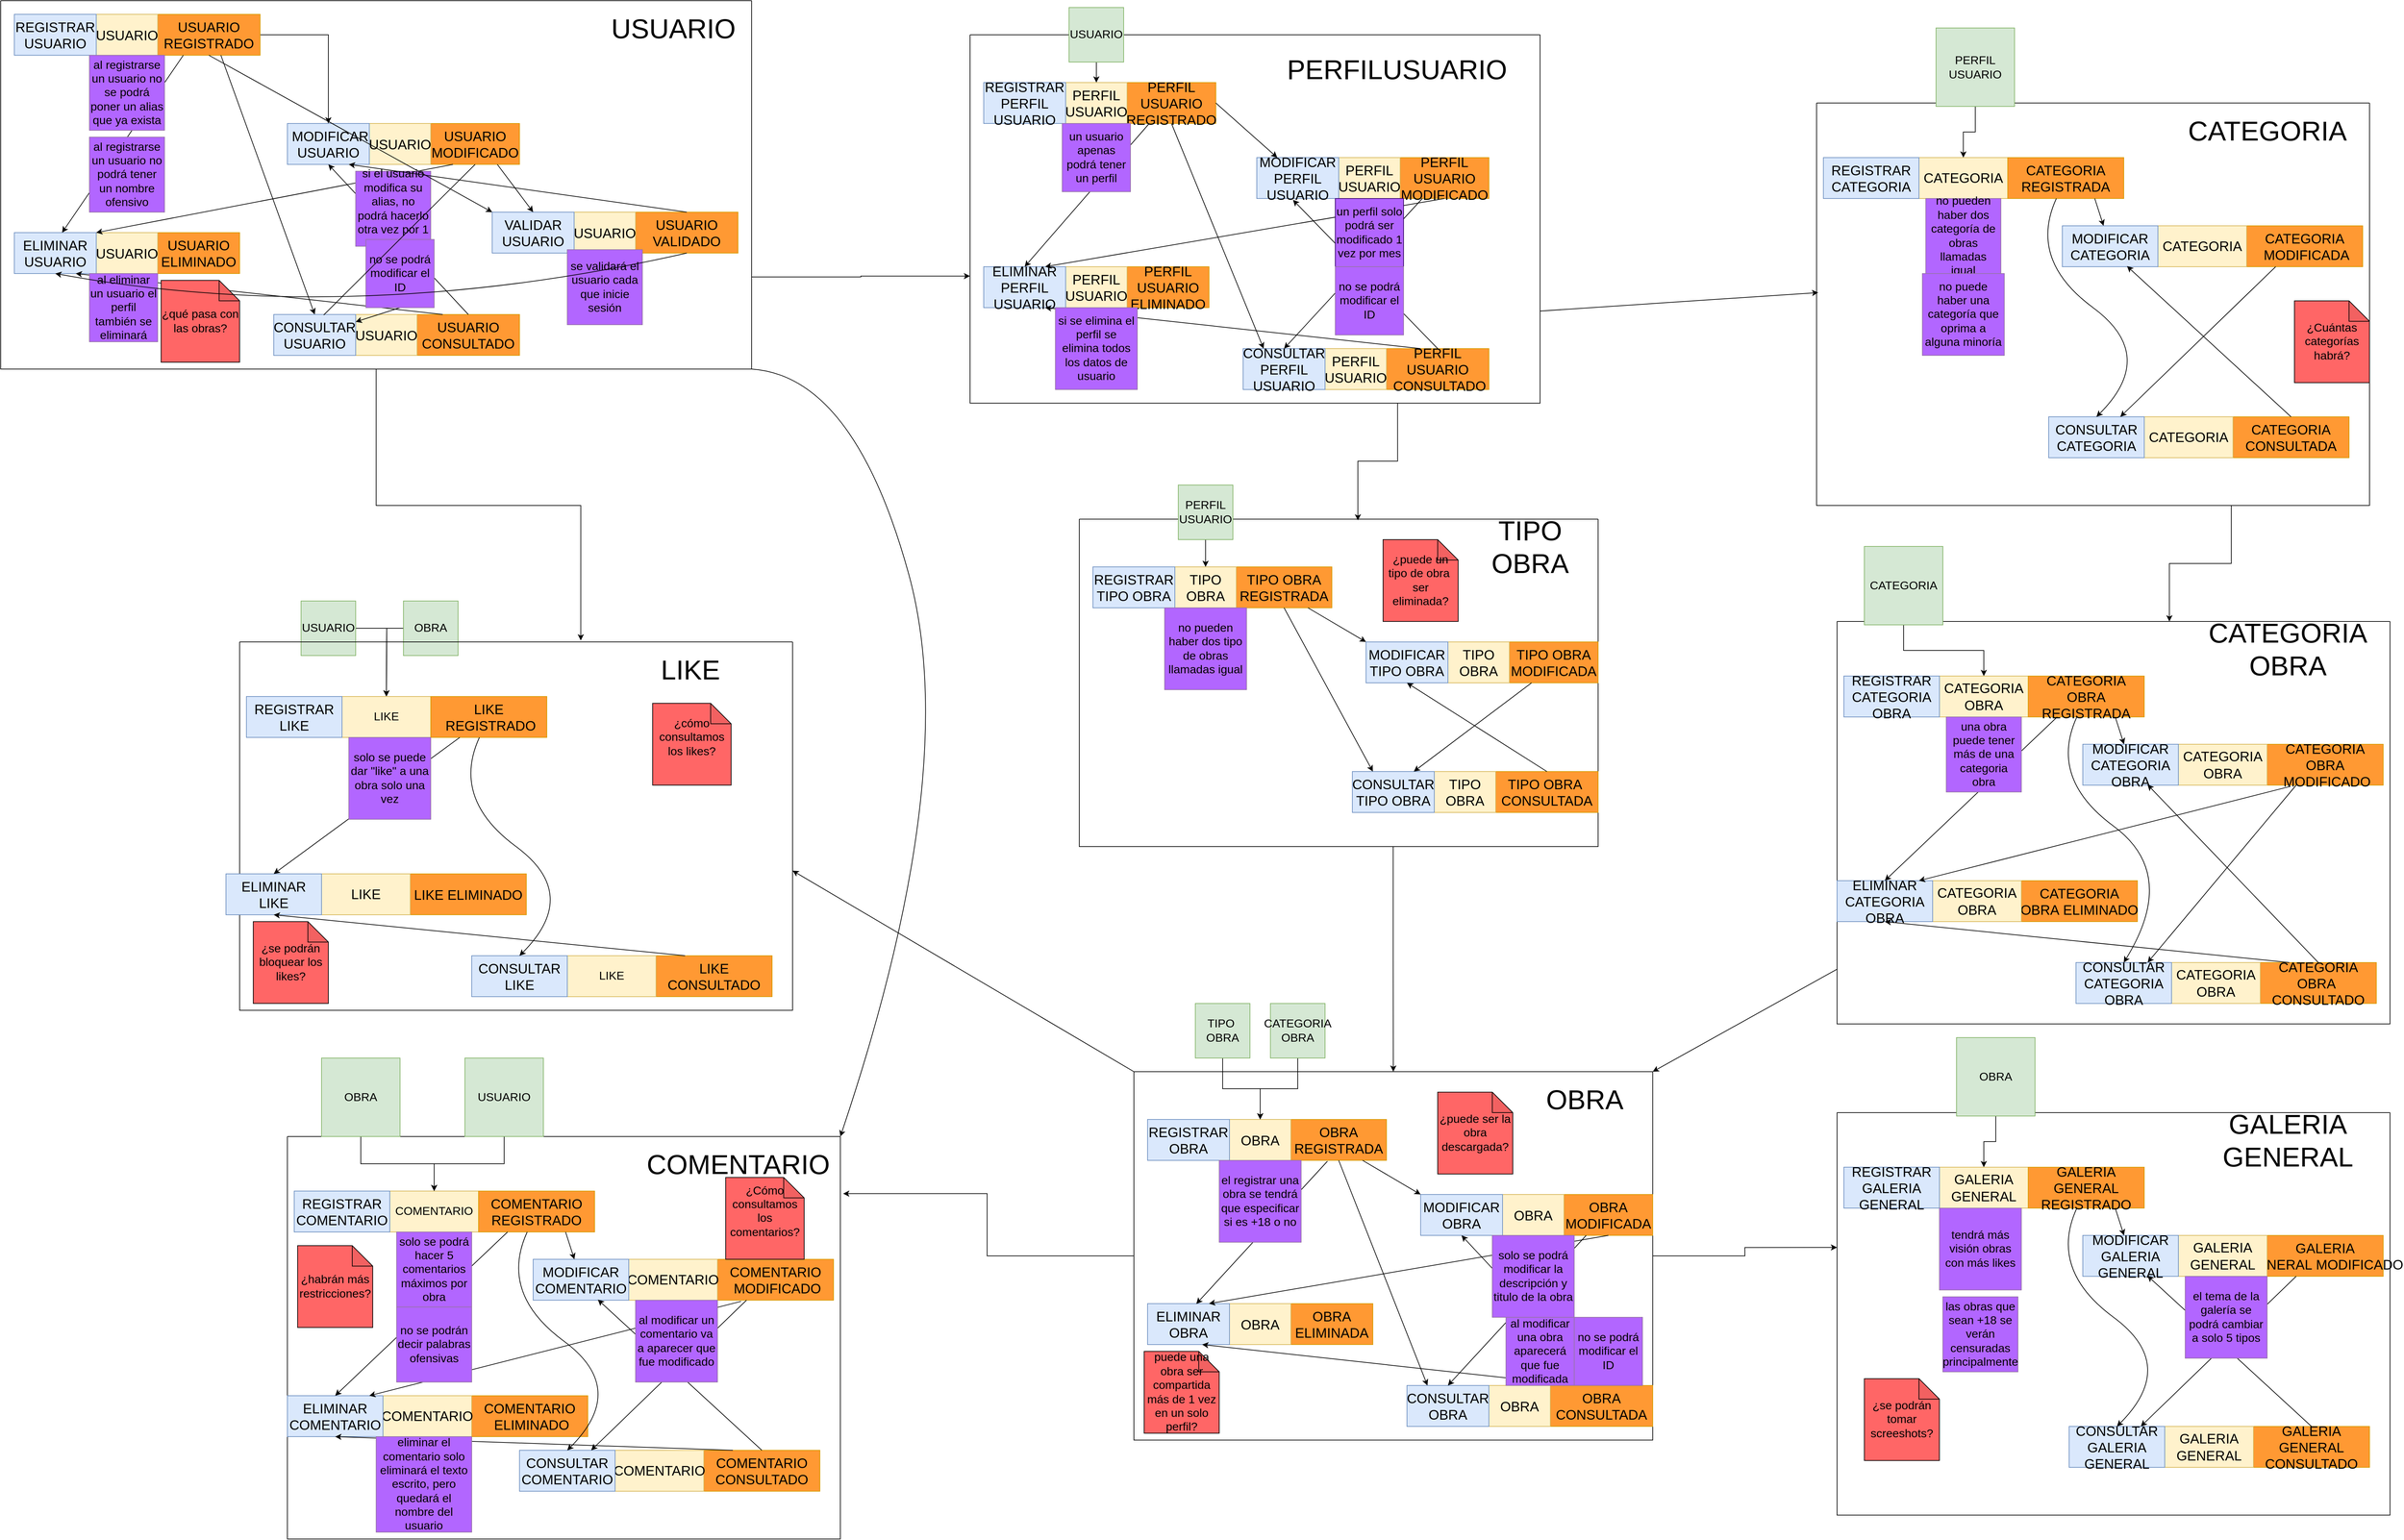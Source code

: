 <mxfile version="20.3.1" type="google"><diagram id="MbNfFTbha19nriJRUiq5" name="Página-1"><mxGraphModel grid="1" page="1" gridSize="10" guides="1" tooltips="1" connect="1" arrows="1" fold="1" pageScale="1" pageWidth="827" pageHeight="1169" math="0" shadow="0"><root><mxCell id="0"/><mxCell id="1" parent="0"/><mxCell id="uem3J0YfJmRyfAlj9ekh-174" style="edgeStyle=orthogonalEdgeStyle;rounded=0;orthogonalLoop=1;jettySize=auto;html=1;entryX=0.617;entryY=-0.004;entryDx=0;entryDy=0;entryPerimeter=0;fontSize=23;" edge="1" parent="1" source="uem3J0YfJmRyfAlj9ekh-1" target="DXt7VIanxvGHtESsSPnq-22"><mxGeometry relative="1" as="geometry"><mxPoint x="409.38" y="920" as="targetPoint"/></mxGeometry></mxCell><mxCell id="uem3J0YfJmRyfAlj9ekh-176" style="edgeStyle=orthogonalEdgeStyle;rounded=0;orthogonalLoop=1;jettySize=auto;html=1;exitX=1;exitY=0.75;exitDx=0;exitDy=0;entryX=0;entryY=0.655;entryDx=0;entryDy=0;entryPerimeter=0;fontSize=23;" edge="1" parent="1" source="uem3J0YfJmRyfAlj9ekh-1" target="uem3J0YfJmRyfAlj9ekh-73"><mxGeometry relative="1" as="geometry"/></mxCell><mxCell id="uem3J0YfJmRyfAlj9ekh-1" value="" style="swimlane;startSize=0;" vertex="1" parent="1"><mxGeometry x="-330" y="30" width="1100" height="540" as="geometry"/></mxCell><mxCell id="uem3J0YfJmRyfAlj9ekh-200" style="edgeStyle=orthogonalEdgeStyle;rounded=0;orthogonalLoop=1;jettySize=auto;html=1;shadow=0;fontSize=17;" edge="1" parent="uem3J0YfJmRyfAlj9ekh-1" source="uem3J0YfJmRyfAlj9ekh-2" target="uem3J0YfJmRyfAlj9ekh-16"><mxGeometry relative="1" as="geometry"/></mxCell><mxCell id="uem3J0YfJmRyfAlj9ekh-2" value="&lt;span style=&quot;font-size: 20px;&quot;&gt;USUARIO REGISTRADO&lt;/span&gt;" style="rounded=0;whiteSpace=wrap;html=1;fillColor=#FF9933;strokeColor=#d79b00;" vertex="1" parent="uem3J0YfJmRyfAlj9ekh-1"><mxGeometry x="230" y="20" width="150" height="60" as="geometry"/></mxCell><mxCell id="uem3J0YfJmRyfAlj9ekh-5" value="&lt;font style=&quot;font-size: 40px;&quot;&gt;USUARIO&lt;/font&gt;" style="text;html=1;align=center;verticalAlign=middle;resizable=0;points=[];autosize=1;strokeColor=none;fillColor=none;fontSize=40;" vertex="1" parent="uem3J0YfJmRyfAlj9ekh-1"><mxGeometry x="880" y="10" width="210" height="60" as="geometry"/></mxCell><mxCell id="uem3J0YfJmRyfAlj9ekh-6" value="&lt;span style=&quot;font-size: 20px;&quot;&gt;USUARIO MODIFICADO&lt;/span&gt;" style="rounded=0;whiteSpace=wrap;html=1;fillColor=#FF9933;strokeColor=#d79b00;" vertex="1" parent="uem3J0YfJmRyfAlj9ekh-1"><mxGeometry x="630" y="180" width="130" height="60" as="geometry"/></mxCell><mxCell id="uem3J0YfJmRyfAlj9ekh-7" value="USUARIO ELIMINADO" style="rounded=0;whiteSpace=wrap;html=1;fillColor=#FF9933;strokeColor=#d79b00;fontSize=20;" vertex="1" parent="uem3J0YfJmRyfAlj9ekh-1"><mxGeometry x="230" y="340" width="120" height="60" as="geometry"/></mxCell><mxCell id="uem3J0YfJmRyfAlj9ekh-8" value="USUARIO CONSULTADO" style="rounded=0;whiteSpace=wrap;html=1;fillColor=#FF9933;strokeColor=#d79b00;fontSize=20;" vertex="1" parent="uem3J0YfJmRyfAlj9ekh-1"><mxGeometry x="610" y="460" width="150" height="60" as="geometry"/></mxCell><mxCell id="uem3J0YfJmRyfAlj9ekh-9" value="USUARIO" style="rounded=0;whiteSpace=wrap;html=1;fontSize=20;fillColor=#fff2cc;strokeColor=#d6b656;" vertex="1" parent="uem3J0YfJmRyfAlj9ekh-1"><mxGeometry x="140" y="20" width="90" height="60" as="geometry"/></mxCell><mxCell id="uem3J0YfJmRyfAlj9ekh-10" value="REGISTRAR&lt;br&gt;USUARIO" style="rounded=0;whiteSpace=wrap;html=1;fontSize=20;fillColor=#dae8fc;strokeColor=#6c8ebf;" vertex="1" parent="uem3J0YfJmRyfAlj9ekh-1"><mxGeometry x="20" y="20" width="120" height="60" as="geometry"/></mxCell><mxCell id="uem3J0YfJmRyfAlj9ekh-11" value="USUARIO" style="rounded=0;whiteSpace=wrap;html=1;fontSize=20;fillColor=#fff2cc;strokeColor=#d6b656;" vertex="1" parent="uem3J0YfJmRyfAlj9ekh-1"><mxGeometry x="140" y="340" width="90" height="60" as="geometry"/></mxCell><mxCell id="uem3J0YfJmRyfAlj9ekh-12" value="ELIMINAR USUARIO" style="rounded=0;whiteSpace=wrap;html=1;fontSize=20;fillColor=#dae8fc;strokeColor=#6c8ebf;" vertex="1" parent="uem3J0YfJmRyfAlj9ekh-1"><mxGeometry x="20" y="340" width="120" height="60" as="geometry"/></mxCell><mxCell id="uem3J0YfJmRyfAlj9ekh-13" value="USUARIO" style="rounded=0;whiteSpace=wrap;html=1;fontSize=20;fillColor=#fff2cc;strokeColor=#d6b656;" vertex="1" parent="uem3J0YfJmRyfAlj9ekh-1"><mxGeometry x="520" y="460" width="90" height="60" as="geometry"/></mxCell><mxCell id="uem3J0YfJmRyfAlj9ekh-14" value="CONSULTAR USUARIO" style="rounded=0;whiteSpace=wrap;html=1;fontSize=20;fillColor=#dae8fc;strokeColor=#6c8ebf;" vertex="1" parent="uem3J0YfJmRyfAlj9ekh-1"><mxGeometry x="400" y="460" width="120" height="60" as="geometry"/></mxCell><mxCell id="uem3J0YfJmRyfAlj9ekh-15" value="USUARIO" style="rounded=0;whiteSpace=wrap;html=1;fontSize=20;fillColor=#fff2cc;strokeColor=#d6b656;" vertex="1" parent="uem3J0YfJmRyfAlj9ekh-1"><mxGeometry x="540" y="180" width="90" height="60" as="geometry"/></mxCell><mxCell id="uem3J0YfJmRyfAlj9ekh-16" value="&amp;nbsp;MODIFICAR USUARIO" style="rounded=0;whiteSpace=wrap;html=1;fontSize=20;fillColor=#dae8fc;strokeColor=#6c8ebf;" vertex="1" parent="uem3J0YfJmRyfAlj9ekh-1"><mxGeometry x="420" y="180" width="120" height="60" as="geometry"/></mxCell><mxCell id="uem3J0YfJmRyfAlj9ekh-202" value="" style="endArrow=classic;html=1;rounded=0;shadow=0;fontSize=17;exitX=0.617;exitY=1;exitDx=0;exitDy=0;exitPerimeter=0;entryX=0.5;entryY=0;entryDx=0;entryDy=0;" edge="1" parent="uem3J0YfJmRyfAlj9ekh-1" source="uem3J0YfJmRyfAlj9ekh-2" target="uem3J0YfJmRyfAlj9ekh-14"><mxGeometry width="50" height="50" relative="1" as="geometry"><mxPoint x="360" y="260" as="sourcePoint"/><mxPoint x="410" y="210" as="targetPoint"/><Array as="points"/></mxGeometry></mxCell><mxCell id="uem3J0YfJmRyfAlj9ekh-204" value="" style="endArrow=classic;html=1;rounded=0;shadow=0;fontSize=17;exitX=0.5;exitY=1;exitDx=0;exitDy=0;startArrow=none;" edge="1" parent="uem3J0YfJmRyfAlj9ekh-1" source="SdY7tk-XY1mlVCVZnhoY-235" target="uem3J0YfJmRyfAlj9ekh-14"><mxGeometry width="50" height="50" relative="1" as="geometry"><mxPoint x="670" y="370" as="sourcePoint"/><mxPoint x="720" y="320" as="targetPoint"/></mxGeometry></mxCell><mxCell id="uem3J0YfJmRyfAlj9ekh-205" value="" style="endArrow=classic;html=1;rounded=0;shadow=0;fontSize=17;exitX=0.25;exitY=1;exitDx=0;exitDy=0;entryX=1;entryY=0;entryDx=0;entryDy=0;" edge="1" parent="uem3J0YfJmRyfAlj9ekh-1" source="uem3J0YfJmRyfAlj9ekh-6" target="uem3J0YfJmRyfAlj9ekh-12"><mxGeometry width="50" height="50" relative="1" as="geometry"><mxPoint x="705" y="250" as="sourcePoint"/><mxPoint x="695" y="470" as="targetPoint"/></mxGeometry></mxCell><mxCell id="uem3J0YfJmRyfAlj9ekh-206" value="" style="endArrow=classic;html=1;rounded=0;shadow=0;fontSize=17;exitX=0.25;exitY=0;exitDx=0;exitDy=0;entryX=0.75;entryY=1;entryDx=0;entryDy=0;" edge="1" parent="uem3J0YfJmRyfAlj9ekh-1" source="uem3J0YfJmRyfAlj9ekh-8" target="uem3J0YfJmRyfAlj9ekh-12"><mxGeometry width="50" height="50" relative="1" as="geometry"><mxPoint x="590" y="390" as="sourcePoint"/><mxPoint x="640" y="340" as="targetPoint"/></mxGeometry></mxCell><mxCell id="uem3J0YfJmRyfAlj9ekh-207" value="" style="endArrow=classic;html=1;rounded=0;shadow=0;fontSize=17;exitX=0.25;exitY=1;exitDx=0;exitDy=0;entryX=0.583;entryY=0;entryDx=0;entryDy=0;entryPerimeter=0;" edge="1" parent="uem3J0YfJmRyfAlj9ekh-1" source="uem3J0YfJmRyfAlj9ekh-2" target="uem3J0YfJmRyfAlj9ekh-12"><mxGeometry width="50" height="50" relative="1" as="geometry"><mxPoint x="220" y="260" as="sourcePoint"/><mxPoint x="270" y="210" as="targetPoint"/></mxGeometry></mxCell><mxCell id="uem3J0YfJmRyfAlj9ekh-224" value="" style="endArrow=classic;html=1;rounded=0;shadow=0;fontSize=17;exitX=0.5;exitY=0;exitDx=0;exitDy=0;entryX=0.5;entryY=1;entryDx=0;entryDy=0;" edge="1" parent="uem3J0YfJmRyfAlj9ekh-1" source="uem3J0YfJmRyfAlj9ekh-8" target="uem3J0YfJmRyfAlj9ekh-16"><mxGeometry width="50" height="50" relative="1" as="geometry"><mxPoint x="670" y="420" as="sourcePoint"/><mxPoint x="720" y="370" as="targetPoint"/></mxGeometry></mxCell><mxCell id="SdY7tk-XY1mlVCVZnhoY-228" value="al registrarse un usuario no se podrá poner un alias que ya exista" style="whiteSpace=wrap;html=1;aspect=fixed;fontSize=17;strokeColor=#9673a6;fillColor=#B266FF;" vertex="1" parent="uem3J0YfJmRyfAlj9ekh-1"><mxGeometry x="130" y="80" width="110" height="110" as="geometry"/></mxCell><mxCell id="SdY7tk-XY1mlVCVZnhoY-229" value="al registrarse un usuario no podrá tener un nombre ofensivo" style="whiteSpace=wrap;html=1;aspect=fixed;fontSize=17;strokeColor=#9673a6;fillColor=#B266FF;" vertex="1" parent="uem3J0YfJmRyfAlj9ekh-1"><mxGeometry x="130" y="200" width="110" height="110" as="geometry"/></mxCell><mxCell id="SdY7tk-XY1mlVCVZnhoY-231" value="si el usuario modifica su alias, no podrá hacerlo otra vez por 1 mes" style="whiteSpace=wrap;html=1;aspect=fixed;fontSize=17;strokeColor=#9673a6;fillColor=#B266FF;" vertex="1" parent="uem3J0YfJmRyfAlj9ekh-1"><mxGeometry x="520" y="250" width="110" height="110" as="geometry"/></mxCell><mxCell id="SdY7tk-XY1mlVCVZnhoY-232" value="¿qué pasa con las obras?" style="shape=note;whiteSpace=wrap;html=1;backgroundOutline=1;darkOpacity=0.05;fontSize=17;strokeColor=#000000;fillColor=#FF6666;" vertex="1" parent="uem3J0YfJmRyfAlj9ekh-1"><mxGeometry x="235" y="410" width="115" height="120" as="geometry"/></mxCell><mxCell id="SdY7tk-XY1mlVCVZnhoY-233" value="al eliminar un usuario el perfil también se eliminará" style="whiteSpace=wrap;html=1;aspect=fixed;fontSize=17;strokeColor=#9673a6;fillColor=#B266FF;" vertex="1" parent="uem3J0YfJmRyfAlj9ekh-1"><mxGeometry x="130" y="400" width="100" height="100" as="geometry"/></mxCell><mxCell id="SdY7tk-XY1mlVCVZnhoY-235" value="no se podrá modificar el ID" style="whiteSpace=wrap;html=1;aspect=fixed;fontSize=17;strokeColor=#9673a6;fillColor=#B266FF;" vertex="1" parent="uem3J0YfJmRyfAlj9ekh-1"><mxGeometry x="535" y="350" width="100" height="100" as="geometry"/></mxCell><mxCell id="SdY7tk-XY1mlVCVZnhoY-236" value="" style="endArrow=none;html=1;rounded=0;shadow=0;fontSize=17;exitX=0.5;exitY=1;exitDx=0;exitDy=0;entryX=0.61;entryY=0.012;entryDx=0;entryDy=0;entryPerimeter=0;" edge="1" parent="uem3J0YfJmRyfAlj9ekh-1" source="uem3J0YfJmRyfAlj9ekh-6" target="uem3J0YfJmRyfAlj9ekh-14"><mxGeometry width="50" height="50" relative="1" as="geometry"><mxPoint x="705" y="270" as="sourcePoint"/><mxPoint x="498.2" y="490" as="targetPoint"/></mxGeometry></mxCell><mxCell id="FIoHX7Yl1AeivOPmqiWu-5" value="&lt;span style=&quot;font-size: 20px;&quot;&gt;USUARIO VALIDADO&lt;/span&gt;" style="rounded=0;whiteSpace=wrap;html=1;fillColor=#FF9933;strokeColor=#d79b00;" vertex="1" parent="uem3J0YfJmRyfAlj9ekh-1"><mxGeometry x="930" y="310" width="150" height="60" as="geometry"/></mxCell><mxCell id="FIoHX7Yl1AeivOPmqiWu-6" value="USUARIO" style="rounded=0;whiteSpace=wrap;html=1;fontSize=20;fillColor=#fff2cc;strokeColor=#d6b656;" vertex="1" parent="uem3J0YfJmRyfAlj9ekh-1"><mxGeometry x="840" y="310" width="90" height="60" as="geometry"/></mxCell><mxCell id="FIoHX7Yl1AeivOPmqiWu-7" value="VALIDAR USUARIO" style="rounded=0;whiteSpace=wrap;html=1;fontSize=20;fillColor=#dae8fc;strokeColor=#6c8ebf;" vertex="1" parent="uem3J0YfJmRyfAlj9ekh-1"><mxGeometry x="720" y="310" width="120" height="60" as="geometry"/></mxCell><mxCell id="FIoHX7Yl1AeivOPmqiWu-9" value="" style="endArrow=classic;html=1;rounded=0;exitX=0.75;exitY=1;exitDx=0;exitDy=0;entryX=0.5;entryY=0;entryDx=0;entryDy=0;" edge="1" parent="uem3J0YfJmRyfAlj9ekh-1" source="uem3J0YfJmRyfAlj9ekh-6" target="FIoHX7Yl1AeivOPmqiWu-7"><mxGeometry width="50" height="50" relative="1" as="geometry"><mxPoint x="810" y="290" as="sourcePoint"/><mxPoint x="860" y="240" as="targetPoint"/></mxGeometry></mxCell><mxCell id="FIoHX7Yl1AeivOPmqiWu-10" value="" style="endArrow=classic;html=1;rounded=0;exitX=0.5;exitY=1;exitDx=0;exitDy=0;entryX=0;entryY=0;entryDx=0;entryDy=0;" edge="1" parent="uem3J0YfJmRyfAlj9ekh-1" source="uem3J0YfJmRyfAlj9ekh-2" target="FIoHX7Yl1AeivOPmqiWu-7"><mxGeometry width="50" height="50" relative="1" as="geometry"><mxPoint x="310" y="150" as="sourcePoint"/><mxPoint x="360" y="100" as="targetPoint"/></mxGeometry></mxCell><mxCell id="FIoHX7Yl1AeivOPmqiWu-11" value="" style="endArrow=classic;html=1;rounded=0;exitX=0.5;exitY=0;exitDx=0;exitDy=0;entryX=0.75;entryY=1;entryDx=0;entryDy=0;" edge="1" parent="uem3J0YfJmRyfAlj9ekh-1" source="FIoHX7Yl1AeivOPmqiWu-5" target="uem3J0YfJmRyfAlj9ekh-16"><mxGeometry width="50" height="50" relative="1" as="geometry"><mxPoint x="930" y="270" as="sourcePoint"/><mxPoint x="980" y="220" as="targetPoint"/></mxGeometry></mxCell><mxCell id="FIoHX7Yl1AeivOPmqiWu-13" value="se validará el usuario cada que inicie sesión" style="whiteSpace=wrap;html=1;aspect=fixed;fontSize=17;strokeColor=#9673a6;fillColor=#B266FF;" vertex="1" parent="uem3J0YfJmRyfAlj9ekh-1"><mxGeometry x="830" y="365" width="110" height="110" as="geometry"/></mxCell><mxCell id="FIoHX7Yl1AeivOPmqiWu-16" value="" style="curved=1;endArrow=classic;html=1;rounded=0;exitX=0.5;exitY=1;exitDx=0;exitDy=0;entryX=0.5;entryY=1;entryDx=0;entryDy=0;" edge="1" parent="uem3J0YfJmRyfAlj9ekh-1" source="FIoHX7Yl1AeivOPmqiWu-5" target="uem3J0YfJmRyfAlj9ekh-12"><mxGeometry width="50" height="50" relative="1" as="geometry"><mxPoint x="460" y="430" as="sourcePoint"/><mxPoint x="510" y="380" as="targetPoint"/><Array as="points"><mxPoint x="520" y="480"/></Array></mxGeometry></mxCell><mxCell id="SdY7tk-XY1mlVCVZnhoY-181" style="edgeStyle=orthogonalEdgeStyle;rounded=0;orthogonalLoop=1;jettySize=auto;html=1;exitX=0.75;exitY=1;exitDx=0;exitDy=0;entryX=0.537;entryY=0.004;entryDx=0;entryDy=0;entryPerimeter=0;" edge="1" parent="1" source="uem3J0YfJmRyfAlj9ekh-73" target="DXt7VIanxvGHtESsSPnq-111"><mxGeometry relative="1" as="geometry"/></mxCell><mxCell id="uem3J0YfJmRyfAlj9ekh-73" value="" style="swimlane;startSize=0;" vertex="1" parent="1"><mxGeometry x="1090" y="80" width="835" height="540" as="geometry"><mxRectangle x="1090" y="80" width="50" height="40" as="alternateBounds"/></mxGeometry></mxCell><mxCell id="uem3J0YfJmRyfAlj9ekh-74" value="&lt;span style=&quot;font-size: 20px;&quot;&gt;PERFIL&lt;/span&gt;&lt;br style=&quot;font-size: 20px;&quot;&gt;&lt;span style=&quot;font-size: 20px;&quot;&gt;USUARIO&lt;br&gt;&lt;/span&gt;&lt;span style=&quot;font-size: 20px;&quot;&gt;REGISTRADO&lt;/span&gt;" style="rounded=0;whiteSpace=wrap;html=1;fillColor=#FF9933;strokeColor=#d79b00;" vertex="1" parent="uem3J0YfJmRyfAlj9ekh-73"><mxGeometry x="230" y="70" width="130" height="60" as="geometry"/></mxCell><mxCell id="uem3J0YfJmRyfAlj9ekh-76" value="PERFIL&lt;br&gt;USUARIO&lt;br&gt;MODIFICADO" style="rounded=0;whiteSpace=wrap;html=1;fillColor=#FF9933;strokeColor=#d79b00;fontSize=20;" vertex="1" parent="uem3J0YfJmRyfAlj9ekh-73"><mxGeometry x="630" y="180" width="130" height="60" as="geometry"/></mxCell><mxCell id="uem3J0YfJmRyfAlj9ekh-77" value="PERFIL&lt;br&gt;USUARIO&lt;br&gt;ELIMINADO" style="rounded=0;whiteSpace=wrap;html=1;fillColor=#FF9933;strokeColor=#d79b00;fontSize=20;" vertex="1" parent="uem3J0YfJmRyfAlj9ekh-73"><mxGeometry x="230" y="340" width="120" height="60" as="geometry"/></mxCell><mxCell id="uem3J0YfJmRyfAlj9ekh-78" value="PERFIL&lt;br&gt;USUARIO&lt;br&gt;&amp;nbsp;CONSULTADO" style="rounded=0;whiteSpace=wrap;html=1;fillColor=#FF9933;strokeColor=#d79b00;fontSize=20;" vertex="1" parent="uem3J0YfJmRyfAlj9ekh-73"><mxGeometry x="610" y="460" width="150" height="60" as="geometry"/></mxCell><mxCell id="uem3J0YfJmRyfAlj9ekh-79" value="PERFIL&lt;br&gt;USUARIO" style="rounded=0;whiteSpace=wrap;html=1;fontSize=20;fillColor=#fff2cc;strokeColor=#d6b656;" vertex="1" parent="uem3J0YfJmRyfAlj9ekh-73"><mxGeometry x="140" y="70" width="90" height="60" as="geometry"/></mxCell><mxCell id="uem3J0YfJmRyfAlj9ekh-80" value="REGISTRAR PERFIL&lt;br&gt;USUARIO" style="rounded=0;whiteSpace=wrap;html=1;fontSize=20;fillColor=#dae8fc;strokeColor=#6c8ebf;" vertex="1" parent="uem3J0YfJmRyfAlj9ekh-73"><mxGeometry x="20" y="70" width="120" height="60" as="geometry"/></mxCell><mxCell id="uem3J0YfJmRyfAlj9ekh-81" value="PERFIL&lt;br&gt;USUARIO" style="rounded=0;whiteSpace=wrap;html=1;fontSize=20;fillColor=#fff2cc;strokeColor=#d6b656;" vertex="1" parent="uem3J0YfJmRyfAlj9ekh-73"><mxGeometry x="140" y="340" width="90" height="60" as="geometry"/></mxCell><mxCell id="uem3J0YfJmRyfAlj9ekh-82" value="ELIMINAR PERFIL&lt;br&gt;USUARIO" style="rounded=0;whiteSpace=wrap;html=1;fontSize=20;fillColor=#dae8fc;strokeColor=#6c8ebf;" vertex="1" parent="uem3J0YfJmRyfAlj9ekh-73"><mxGeometry x="20" y="340" width="120" height="60" as="geometry"/></mxCell><mxCell id="uem3J0YfJmRyfAlj9ekh-83" value="PERFIL&lt;br&gt;USUARIO" style="rounded=0;whiteSpace=wrap;html=1;fontSize=20;fillColor=#fff2cc;strokeColor=#d6b656;" vertex="1" parent="uem3J0YfJmRyfAlj9ekh-73"><mxGeometry x="520" y="460" width="90" height="60" as="geometry"/></mxCell><mxCell id="uem3J0YfJmRyfAlj9ekh-84" value="CONSULTAR PERFIL&lt;br&gt;USUARIO" style="rounded=0;whiteSpace=wrap;html=1;fontSize=20;fillColor=#dae8fc;strokeColor=#6c8ebf;" vertex="1" parent="uem3J0YfJmRyfAlj9ekh-73"><mxGeometry x="400" y="460" width="120" height="60" as="geometry"/></mxCell><mxCell id="uem3J0YfJmRyfAlj9ekh-85" value="PERFIL&lt;br&gt;USUARIO" style="rounded=0;whiteSpace=wrap;html=1;fontSize=20;fillColor=#fff2cc;strokeColor=#d6b656;" vertex="1" parent="uem3J0YfJmRyfAlj9ekh-73"><mxGeometry x="540" y="180" width="90" height="60" as="geometry"/></mxCell><mxCell id="uem3J0YfJmRyfAlj9ekh-86" value="MODIFICAR PERFIL&lt;br&gt;USUARIO" style="rounded=0;whiteSpace=wrap;html=1;fontSize=20;fillColor=#dae8fc;strokeColor=#6c8ebf;" vertex="1" parent="uem3J0YfJmRyfAlj9ekh-73"><mxGeometry x="420" y="180" width="120" height="60" as="geometry"/></mxCell><mxCell id="uem3J0YfJmRyfAlj9ekh-209" value="" style="endArrow=classic;html=1;rounded=0;shadow=0;fontSize=17;exitX=0.25;exitY=1;exitDx=0;exitDy=0;entryX=0.5;entryY=0;entryDx=0;entryDy=0;" edge="1" parent="uem3J0YfJmRyfAlj9ekh-73" source="uem3J0YfJmRyfAlj9ekh-74" target="uem3J0YfJmRyfAlj9ekh-82"><mxGeometry width="50" height="50" relative="1" as="geometry"><mxPoint x="240" y="270" as="sourcePoint"/><mxPoint x="290" y="220" as="targetPoint"/></mxGeometry></mxCell><mxCell id="uem3J0YfJmRyfAlj9ekh-211" value="" style="endArrow=classic;html=1;rounded=0;shadow=0;fontSize=17;exitX=0.25;exitY=1;exitDx=0;exitDy=0;entryX=0.5;entryY=0;entryDx=0;entryDy=0;" edge="1" parent="uem3J0YfJmRyfAlj9ekh-73" source="uem3J0YfJmRyfAlj9ekh-76" target="uem3J0YfJmRyfAlj9ekh-84"><mxGeometry width="50" height="50" relative="1" as="geometry"><mxPoint x="672.5" y="250" as="sourcePoint"/><mxPoint x="490" y="460" as="targetPoint"/></mxGeometry></mxCell><mxCell id="uem3J0YfJmRyfAlj9ekh-212" value="" style="endArrow=classic;html=1;rounded=0;shadow=0;fontSize=17;exitX=0.5;exitY=1;exitDx=0;exitDy=0;entryX=0.75;entryY=0;entryDx=0;entryDy=0;" edge="1" parent="uem3J0YfJmRyfAlj9ekh-73" source="uem3J0YfJmRyfAlj9ekh-76" target="uem3J0YfJmRyfAlj9ekh-82"><mxGeometry width="50" height="50" relative="1" as="geometry"><mxPoint x="672.5" y="250" as="sourcePoint"/><mxPoint x="470" y="470" as="targetPoint"/></mxGeometry></mxCell><mxCell id="uem3J0YfJmRyfAlj9ekh-213" value="" style="endArrow=classic;html=1;rounded=0;shadow=0;fontSize=17;exitX=0.5;exitY=1;exitDx=0;exitDy=0;entryX=0.25;entryY=0;entryDx=0;entryDy=0;" edge="1" parent="uem3J0YfJmRyfAlj9ekh-73" source="uem3J0YfJmRyfAlj9ekh-74" target="uem3J0YfJmRyfAlj9ekh-84"><mxGeometry width="50" height="50" relative="1" as="geometry"><mxPoint x="682.5" y="260" as="sourcePoint"/><mxPoint x="480" y="480" as="targetPoint"/></mxGeometry></mxCell><mxCell id="uem3J0YfJmRyfAlj9ekh-214" value="" style="endArrow=classic;html=1;rounded=0;shadow=0;fontSize=17;exitX=1;exitY=0.5;exitDx=0;exitDy=0;entryX=0.25;entryY=0;entryDx=0;entryDy=0;" edge="1" parent="uem3J0YfJmRyfAlj9ekh-73" source="uem3J0YfJmRyfAlj9ekh-74" target="uem3J0YfJmRyfAlj9ekh-86"><mxGeometry width="50" height="50" relative="1" as="geometry"><mxPoint x="692.5" y="270" as="sourcePoint"/><mxPoint x="490" y="490" as="targetPoint"/></mxGeometry></mxCell><mxCell id="uem3J0YfJmRyfAlj9ekh-215" value="" style="endArrow=classic;html=1;rounded=0;shadow=0;fontSize=17;exitX=0.333;exitY=0;exitDx=0;exitDy=0;entryX=0.75;entryY=1;entryDx=0;entryDy=0;exitPerimeter=0;" edge="1" parent="uem3J0YfJmRyfAlj9ekh-73" source="uem3J0YfJmRyfAlj9ekh-78" target="uem3J0YfJmRyfAlj9ekh-82"><mxGeometry width="50" height="50" relative="1" as="geometry"><mxPoint x="702.5" y="280" as="sourcePoint"/><mxPoint x="500" y="500" as="targetPoint"/></mxGeometry></mxCell><mxCell id="uem3J0YfJmRyfAlj9ekh-225" value="" style="endArrow=classic;html=1;rounded=0;shadow=0;fontSize=17;exitX=0.5;exitY=0;exitDx=0;exitDy=0;entryX=0.442;entryY=1.035;entryDx=0;entryDy=0;entryPerimeter=0;" edge="1" parent="uem3J0YfJmRyfAlj9ekh-73" source="uem3J0YfJmRyfAlj9ekh-78" target="uem3J0YfJmRyfAlj9ekh-86"><mxGeometry width="50" height="50" relative="1" as="geometry"><mxPoint x="660" y="410" as="sourcePoint"/><mxPoint x="710" y="360" as="targetPoint"/></mxGeometry></mxCell><mxCell id="uem3J0YfJmRyfAlj9ekh-307" value="un usuario apenas podrá tener un perfil" style="whiteSpace=wrap;html=1;aspect=fixed;fontSize=17;strokeColor=#9673a6;fillColor=#B266FF;" vertex="1" parent="uem3J0YfJmRyfAlj9ekh-73"><mxGeometry x="135" y="130" width="100" height="100" as="geometry"/></mxCell><mxCell id="uem3J0YfJmRyfAlj9ekh-308" value="un perfil solo podrá ser modificado 1 vez por mes" style="whiteSpace=wrap;html=1;aspect=fixed;fontSize=17;strokeColor=#330066;fillColor=#B266FF;" vertex="1" parent="uem3J0YfJmRyfAlj9ekh-73"><mxGeometry x="535" y="240" width="100" height="100" as="geometry"/></mxCell><mxCell id="uem3J0YfJmRyfAlj9ekh-309" value="si se elimina el perfil se elimina todos los datos de usuario" style="whiteSpace=wrap;html=1;aspect=fixed;fontSize=17;strokeColor=#9673a6;fillColor=#B266FF;" vertex="1" parent="uem3J0YfJmRyfAlj9ekh-73"><mxGeometry x="125" y="400" width="120" height="120" as="geometry"/></mxCell><mxCell id="SdY7tk-XY1mlVCVZnhoY-238" value="no se podrá modificar el ID" style="whiteSpace=wrap;html=1;aspect=fixed;fontSize=17;strokeColor=#9673a6;fillColor=#B266FF;" vertex="1" parent="uem3J0YfJmRyfAlj9ekh-73"><mxGeometry x="535" y="340" width="100" height="100" as="geometry"/></mxCell><mxCell id="SdY7tk-XY1mlVCVZnhoY-185" style="edgeStyle=orthogonalEdgeStyle;rounded=0;orthogonalLoop=1;jettySize=auto;html=1;entryX=1.005;entryY=0.142;entryDx=0;entryDy=0;entryPerimeter=0;" edge="1" parent="1" source="uem3J0YfJmRyfAlj9ekh-101" target="SdY7tk-XY1mlVCVZnhoY-27"><mxGeometry relative="1" as="geometry"/></mxCell><mxCell id="SdY7tk-XY1mlVCVZnhoY-243" style="edgeStyle=orthogonalEdgeStyle;rounded=0;orthogonalLoop=1;jettySize=auto;html=1;exitX=1;exitY=0.5;exitDx=0;exitDy=0;entryX=0;entryY=0.335;entryDx=0;entryDy=0;entryPerimeter=0;" edge="1" parent="1" source="uem3J0YfJmRyfAlj9ekh-101" target="SdY7tk-XY1mlVCVZnhoY-147"><mxGeometry relative="1" as="geometry"/></mxCell><mxCell id="uem3J0YfJmRyfAlj9ekh-101" value="" style="swimlane;startSize=0;" vertex="1" parent="1"><mxGeometry x="1330" y="1600" width="760" height="540" as="geometry"/></mxCell><mxCell id="uem3J0YfJmRyfAlj9ekh-102" value="&lt;span style=&quot;font-size: 20px;&quot;&gt;OBRA REGISTRADA&lt;/span&gt;" style="rounded=0;whiteSpace=wrap;html=1;fillColor=#FF9933;strokeColor=#d79b00;" vertex="1" parent="uem3J0YfJmRyfAlj9ekh-101"><mxGeometry x="230" y="70" width="140" height="60" as="geometry"/></mxCell><mxCell id="uem3J0YfJmRyfAlj9ekh-103" value="&lt;font style=&quot;font-size: 40px;&quot;&gt;OBRA&lt;/font&gt;" style="text;html=1;align=center;verticalAlign=middle;resizable=0;points=[];autosize=1;strokeColor=none;fillColor=none;fontSize=40;" vertex="1" parent="uem3J0YfJmRyfAlj9ekh-101"><mxGeometry x="590" y="10" width="140" height="60" as="geometry"/></mxCell><mxCell id="uem3J0YfJmRyfAlj9ekh-104" value="OBRA MODIFICADA" style="rounded=0;whiteSpace=wrap;html=1;fillColor=#FF9933;strokeColor=#d79b00;fontSize=20;" vertex="1" parent="uem3J0YfJmRyfAlj9ekh-101"><mxGeometry x="630" y="180" width="130" height="60" as="geometry"/></mxCell><mxCell id="uem3J0YfJmRyfAlj9ekh-105" value="OBRA ELIMINADA" style="rounded=0;whiteSpace=wrap;html=1;fillColor=#FF9933;strokeColor=#d79b00;fontSize=20;" vertex="1" parent="uem3J0YfJmRyfAlj9ekh-101"><mxGeometry x="230" y="340" width="120" height="60" as="geometry"/></mxCell><mxCell id="uem3J0YfJmRyfAlj9ekh-106" value="OBRA CONSULTADA" style="rounded=0;whiteSpace=wrap;html=1;fillColor=#FF9933;strokeColor=#d79b00;fontSize=20;" vertex="1" parent="uem3J0YfJmRyfAlj9ekh-101"><mxGeometry x="610" y="460" width="150" height="60" as="geometry"/></mxCell><mxCell id="uem3J0YfJmRyfAlj9ekh-107" value="OBRA" style="rounded=0;whiteSpace=wrap;html=1;fontSize=20;fillColor=#fff2cc;strokeColor=#d6b656;" vertex="1" parent="uem3J0YfJmRyfAlj9ekh-101"><mxGeometry x="140" y="70" width="90" height="60" as="geometry"/></mxCell><mxCell id="uem3J0YfJmRyfAlj9ekh-108" value="REGISTRAR OBRA" style="rounded=0;whiteSpace=wrap;html=1;fontSize=20;fillColor=#dae8fc;strokeColor=#6c8ebf;" vertex="1" parent="uem3J0YfJmRyfAlj9ekh-101"><mxGeometry x="20" y="70" width="120" height="60" as="geometry"/></mxCell><mxCell id="uem3J0YfJmRyfAlj9ekh-109" value="OBRA" style="rounded=0;whiteSpace=wrap;html=1;fontSize=20;fillColor=#fff2cc;strokeColor=#d6b656;" vertex="1" parent="uem3J0YfJmRyfAlj9ekh-101"><mxGeometry x="140" y="340" width="90" height="60" as="geometry"/></mxCell><mxCell id="uem3J0YfJmRyfAlj9ekh-110" value="ELIMINAR OBRA" style="rounded=0;whiteSpace=wrap;html=1;fontSize=20;fillColor=#dae8fc;strokeColor=#6c8ebf;" vertex="1" parent="uem3J0YfJmRyfAlj9ekh-101"><mxGeometry x="20" y="340" width="120" height="60" as="geometry"/></mxCell><mxCell id="uem3J0YfJmRyfAlj9ekh-111" value="OBRA" style="rounded=0;whiteSpace=wrap;html=1;fontSize=20;fillColor=#fff2cc;strokeColor=#d6b656;" vertex="1" parent="uem3J0YfJmRyfAlj9ekh-101"><mxGeometry x="520" y="460" width="90" height="60" as="geometry"/></mxCell><mxCell id="uem3J0YfJmRyfAlj9ekh-112" value="CONSULTAR OBRA" style="rounded=0;whiteSpace=wrap;html=1;fontSize=20;fillColor=#dae8fc;strokeColor=#6c8ebf;" vertex="1" parent="uem3J0YfJmRyfAlj9ekh-101"><mxGeometry x="400" y="460" width="120" height="60" as="geometry"/></mxCell><mxCell id="uem3J0YfJmRyfAlj9ekh-113" value="OBRA" style="rounded=0;whiteSpace=wrap;html=1;fontSize=20;fillColor=#fff2cc;strokeColor=#d6b656;" vertex="1" parent="uem3J0YfJmRyfAlj9ekh-101"><mxGeometry x="540" y="180" width="90" height="60" as="geometry"/></mxCell><mxCell id="uem3J0YfJmRyfAlj9ekh-114" value="MODIFICAR OBRA" style="rounded=0;whiteSpace=wrap;html=1;fontSize=20;fillColor=#dae8fc;strokeColor=#6c8ebf;" vertex="1" parent="uem3J0YfJmRyfAlj9ekh-101"><mxGeometry x="420" y="180" width="120" height="60" as="geometry"/></mxCell><mxCell id="uem3J0YfJmRyfAlj9ekh-228" value="" style="endArrow=classic;html=1;rounded=0;shadow=0;fontSize=17;exitX=0.5;exitY=1;exitDx=0;exitDy=0;entryX=0.25;entryY=0;entryDx=0;entryDy=0;" edge="1" parent="uem3J0YfJmRyfAlj9ekh-101" source="uem3J0YfJmRyfAlj9ekh-102" target="uem3J0YfJmRyfAlj9ekh-112"><mxGeometry width="50" height="50" relative="1" as="geometry"><mxPoint x="310" y="220" as="sourcePoint"/><mxPoint x="360" y="170" as="targetPoint"/></mxGeometry></mxCell><mxCell id="uem3J0YfJmRyfAlj9ekh-229" value="" style="endArrow=classic;html=1;rounded=0;shadow=0;fontSize=17;exitX=0.382;exitY=1.021;exitDx=0;exitDy=0;entryX=0.595;entryY=0.007;entryDx=0;entryDy=0;exitPerimeter=0;entryPerimeter=0;" edge="1" parent="uem3J0YfJmRyfAlj9ekh-101" source="uem3J0YfJmRyfAlj9ekh-102" target="uem3J0YfJmRyfAlj9ekh-110"><mxGeometry width="50" height="50" relative="1" as="geometry"><mxPoint x="310" y="140.0" as="sourcePoint"/><mxPoint x="440" y="470" as="targetPoint"/></mxGeometry></mxCell><mxCell id="uem3J0YfJmRyfAlj9ekh-246" value="" style="endArrow=classic;html=1;rounded=0;shadow=0;fontSize=17;exitX=0.75;exitY=1;exitDx=0;exitDy=0;entryX=0;entryY=0;entryDx=0;entryDy=0;" edge="1" parent="uem3J0YfJmRyfAlj9ekh-101" source="uem3J0YfJmRyfAlj9ekh-102" target="uem3J0YfJmRyfAlj9ekh-114"><mxGeometry width="50" height="50" relative="1" as="geometry"><mxPoint x="310" y="140.0" as="sourcePoint"/><mxPoint x="440" y="470" as="targetPoint"/></mxGeometry></mxCell><mxCell id="uem3J0YfJmRyfAlj9ekh-247" value="" style="endArrow=classic;html=1;rounded=0;shadow=0;fontSize=17;exitX=0.25;exitY=1;exitDx=0;exitDy=0;entryX=0.5;entryY=0;entryDx=0;entryDy=0;" edge="1" parent="uem3J0YfJmRyfAlj9ekh-101" source="uem3J0YfJmRyfAlj9ekh-104" target="uem3J0YfJmRyfAlj9ekh-112"><mxGeometry width="50" height="50" relative="1" as="geometry"><mxPoint x="660" y="320" as="sourcePoint"/><mxPoint x="710" y="270" as="targetPoint"/></mxGeometry></mxCell><mxCell id="uem3J0YfJmRyfAlj9ekh-248" value="" style="endArrow=classic;html=1;rounded=0;shadow=0;fontSize=17;exitX=0.5;exitY=1;exitDx=0;exitDy=0;entryX=0.75;entryY=0;entryDx=0;entryDy=0;" edge="1" parent="uem3J0YfJmRyfAlj9ekh-101" source="uem3J0YfJmRyfAlj9ekh-104" target="uem3J0YfJmRyfAlj9ekh-110"><mxGeometry width="50" height="50" relative="1" as="geometry"><mxPoint x="672.5" y="250.0" as="sourcePoint"/><mxPoint x="470" y="470" as="targetPoint"/></mxGeometry></mxCell><mxCell id="uem3J0YfJmRyfAlj9ekh-249" value="" style="endArrow=classic;html=1;rounded=0;shadow=0;fontSize=17;exitX=0.5;exitY=0;exitDx=0;exitDy=0;entryX=0.5;entryY=1;entryDx=0;entryDy=0;" edge="1" parent="uem3J0YfJmRyfAlj9ekh-101" source="uem3J0YfJmRyfAlj9ekh-106" target="uem3J0YfJmRyfAlj9ekh-114"><mxGeometry width="50" height="50" relative="1" as="geometry"><mxPoint x="682.5" y="260.0" as="sourcePoint"/><mxPoint x="480" y="480" as="targetPoint"/></mxGeometry></mxCell><mxCell id="uem3J0YfJmRyfAlj9ekh-250" value="" style="endArrow=classic;html=1;rounded=0;shadow=0;fontSize=17;exitX=0.25;exitY=0;exitDx=0;exitDy=0;entryX=0.667;entryY=1;entryDx=0;entryDy=0;entryPerimeter=0;" edge="1" parent="uem3J0YfJmRyfAlj9ekh-101" source="uem3J0YfJmRyfAlj9ekh-106" target="uem3J0YfJmRyfAlj9ekh-110"><mxGeometry width="50" height="50" relative="1" as="geometry"><mxPoint x="692.5" y="270.0" as="sourcePoint"/><mxPoint x="490" y="490" as="targetPoint"/></mxGeometry></mxCell><mxCell id="uem3J0YfJmRyfAlj9ekh-302" value="¿puede ser la obra descargada?" style="shape=note;whiteSpace=wrap;html=1;backgroundOutline=1;darkOpacity=0.05;fontSize=17;strokeColor=#000000;fillColor=#FF6666;" vertex="1" parent="uem3J0YfJmRyfAlj9ekh-101"><mxGeometry x="445" y="30" width="110" height="120" as="geometry"/></mxCell><mxCell id="uem3J0YfJmRyfAlj9ekh-303" value="puede una obra ser compartida más de 1 vez en un solo perfil?" style="shape=note;whiteSpace=wrap;html=1;backgroundOutline=1;darkOpacity=0.05;fontSize=17;strokeColor=#000000;fillColor=#FF6666;" vertex="1" parent="uem3J0YfJmRyfAlj9ekh-101"><mxGeometry x="15" y="410" width="110" height="120" as="geometry"/></mxCell><mxCell id="uem3J0YfJmRyfAlj9ekh-310" value="el registrar una obra se tendrá que especificar si es +18 o no" style="whiteSpace=wrap;html=1;aspect=fixed;fontSize=17;strokeColor=#9673a6;fillColor=#B266FF;" vertex="1" parent="uem3J0YfJmRyfAlj9ekh-101"><mxGeometry x="125" y="130" width="120" height="120" as="geometry"/></mxCell><mxCell id="uem3J0YfJmRyfAlj9ekh-311" value="al modificar una obra aparecerá que fue modificada" style="whiteSpace=wrap;html=1;aspect=fixed;fontSize=17;strokeColor=#9673a6;fillColor=#B266FF;" vertex="1" parent="uem3J0YfJmRyfAlj9ekh-101"><mxGeometry x="545" y="360" width="100" height="100" as="geometry"/></mxCell><mxCell id="uem3J0YfJmRyfAlj9ekh-312" value="solo se podrá modificar la descripción y titulo de la obra" style="whiteSpace=wrap;html=1;aspect=fixed;fontSize=17;strokeColor=#9673a6;fillColor=#B266FF;" vertex="1" parent="uem3J0YfJmRyfAlj9ekh-101"><mxGeometry x="525" y="240" width="120" height="120" as="geometry"/></mxCell><mxCell id="SdY7tk-XY1mlVCVZnhoY-239" value="no se podrá modificar el ID" style="whiteSpace=wrap;html=1;aspect=fixed;fontSize=17;strokeColor=#9673a6;fillColor=#B266FF;" vertex="1" parent="uem3J0YfJmRyfAlj9ekh-101"><mxGeometry x="645" y="360" width="100" height="100" as="geometry"/></mxCell><mxCell id="uem3J0YfJmRyfAlj9ekh-287" style="edgeStyle=orthogonalEdgeStyle;rounded=0;orthogonalLoop=1;jettySize=auto;html=1;shadow=0;fontSize=17;" edge="1" parent="1" source="uem3J0YfJmRyfAlj9ekh-257" target="uem3J0YfJmRyfAlj9ekh-79"><mxGeometry relative="1" as="geometry"/></mxCell><mxCell id="uem3J0YfJmRyfAlj9ekh-257" value="USUARIO" style="whiteSpace=wrap;html=1;aspect=fixed;fontSize=17;strokeColor=#82b366;fillColor=#d5e8d4;" vertex="1" parent="1"><mxGeometry x="1235" y="40" width="80" height="80" as="geometry"/></mxCell><mxCell id="uem3J0YfJmRyfAlj9ekh-288" style="edgeStyle=orthogonalEdgeStyle;rounded=0;orthogonalLoop=1;jettySize=auto;html=1;entryX=0.5;entryY=0;entryDx=0;entryDy=0;shadow=0;fontSize=17;" edge="1" parent="1" source="uem3J0YfJmRyfAlj9ekh-258"><mxGeometry relative="1" as="geometry"><mxPoint x="235" y="1050" as="targetPoint"/></mxGeometry></mxCell><mxCell id="uem3J0YfJmRyfAlj9ekh-258" value="USUARIO" style="whiteSpace=wrap;html=1;aspect=fixed;fontSize=17;strokeColor=#82b366;fillColor=#d5e8d4;" vertex="1" parent="1"><mxGeometry x="110" y="910" width="80" height="80" as="geometry"/></mxCell><mxCell id="uem3J0YfJmRyfAlj9ekh-289" style="edgeStyle=orthogonalEdgeStyle;rounded=0;orthogonalLoop=1;jettySize=auto;html=1;entryX=0.5;entryY=0;entryDx=0;entryDy=0;shadow=0;fontSize=17;" edge="1" parent="1" source="uem3J0YfJmRyfAlj9ekh-259"><mxGeometry relative="1" as="geometry"><mxPoint x="235" y="1050" as="targetPoint"/></mxGeometry></mxCell><mxCell id="uem3J0YfJmRyfAlj9ekh-259" value="OBRA" style="whiteSpace=wrap;html=1;aspect=fixed;fontSize=17;strokeColor=#82b366;fillColor=#d5e8d4;" vertex="1" parent="1"><mxGeometry x="260" y="910" width="80" height="80" as="geometry"/></mxCell><mxCell id="uem3J0YfJmRyfAlj9ekh-290" style="edgeStyle=orthogonalEdgeStyle;rounded=0;orthogonalLoop=1;jettySize=auto;html=1;entryX=0.5;entryY=0;entryDx=0;entryDy=0;shadow=0;fontSize=17;exitX=0.5;exitY=1;exitDx=0;exitDy=0;" edge="1" parent="1" source="SdY7tk-XY1mlVCVZnhoY-187" target="uem3J0YfJmRyfAlj9ekh-107"><mxGeometry relative="1" as="geometry"><mxPoint x="1515" y="1630" as="sourcePoint"/></mxGeometry></mxCell><mxCell id="DXt7VIanxvGHtESsSPnq-22" value="" style="swimlane;startSize=0;" vertex="1" parent="1"><mxGeometry x="20" y="970" width="810" height="540" as="geometry"/></mxCell><mxCell id="DXt7VIanxvGHtESsSPnq-23" value="&lt;font style=&quot;font-size: 40px;&quot;&gt;LIKE&lt;/font&gt;" style="text;html=1;align=center;verticalAlign=middle;resizable=0;points=[];autosize=1;strokeColor=none;fillColor=none;fontSize=40;" vertex="1" parent="DXt7VIanxvGHtESsSPnq-22"><mxGeometry x="605" y="10" width="110" height="60" as="geometry"/></mxCell><mxCell id="DXt7VIanxvGHtESsSPnq-24" value="LIKE" style="rounded=0;whiteSpace=wrap;html=1;fontSize=17;fillColor=#fff2cc;strokeColor=#d6b656;" vertex="1" parent="DXt7VIanxvGHtESsSPnq-22"><mxGeometry x="150" y="80" width="130" height="60" as="geometry"/></mxCell><mxCell id="DXt7VIanxvGHtESsSPnq-25" value="REGISTRAR LIKE" style="rounded=0;whiteSpace=wrap;html=1;fontSize=20;fillColor=#dae8fc;strokeColor=#6c8ebf;" vertex="1" parent="DXt7VIanxvGHtESsSPnq-22"><mxGeometry x="10" y="80" width="140" height="60" as="geometry"/></mxCell><mxCell id="DXt7VIanxvGHtESsSPnq-27" value="&lt;span style=&quot;font-size: 20px;&quot;&gt;LIKE&lt;/span&gt;&lt;span style=&quot;font-size: 20px;&quot;&gt;&lt;br&gt;&amp;nbsp;REGISTRADO&lt;/span&gt;" style="rounded=0;whiteSpace=wrap;html=1;fillColor=#FF9933;strokeColor=#d79b00;" vertex="1" parent="DXt7VIanxvGHtESsSPnq-22"><mxGeometry x="280" y="80" width="170" height="60" as="geometry"/></mxCell><mxCell id="DXt7VIanxvGHtESsSPnq-28" value="&lt;span style=&quot;font-size: 20px;&quot;&gt;LIKE ELIMINADO&lt;/span&gt;" style="rounded=0;whiteSpace=wrap;html=1;fillColor=#FF9933;strokeColor=#d79b00;" vertex="1" parent="DXt7VIanxvGHtESsSPnq-22"><mxGeometry x="250" y="340" width="170" height="60" as="geometry"/></mxCell><mxCell id="DXt7VIanxvGHtESsSPnq-29" value="&lt;span style=&quot;font-size: 20px;&quot;&gt;LIKE&lt;br&gt;CONSULTADO&lt;br&gt;&lt;/span&gt;" style="rounded=0;whiteSpace=wrap;html=1;fillColor=#FF9933;strokeColor=#d79b00;" vertex="1" parent="DXt7VIanxvGHtESsSPnq-22"><mxGeometry x="610" y="460" width="170" height="60" as="geometry"/></mxCell><mxCell id="DXt7VIanxvGHtESsSPnq-32" value="&lt;span style=&quot;font-size: 20px;&quot;&gt;LIKE&lt;/span&gt;" style="rounded=0;whiteSpace=wrap;html=1;fontSize=17;fillColor=#fff2cc;strokeColor=#d6b656;" vertex="1" parent="DXt7VIanxvGHtESsSPnq-22"><mxGeometry x="120" y="340" width="130" height="60" as="geometry"/></mxCell><mxCell id="DXt7VIanxvGHtESsSPnq-33" value="ELIMINAR LIKE" style="rounded=0;whiteSpace=wrap;html=1;fontSize=20;fillColor=#dae8fc;strokeColor=#6c8ebf;" vertex="1" parent="DXt7VIanxvGHtESsSPnq-22"><mxGeometry x="-20" y="340" width="140" height="60" as="geometry"/></mxCell><mxCell id="DXt7VIanxvGHtESsSPnq-34" value="LIKE" style="rounded=0;whiteSpace=wrap;html=1;fontSize=17;fillColor=#fff2cc;strokeColor=#d6b656;" vertex="1" parent="DXt7VIanxvGHtESsSPnq-22"><mxGeometry x="480" y="460" width="130" height="60" as="geometry"/></mxCell><mxCell id="DXt7VIanxvGHtESsSPnq-35" value="CONSULTAR LIKE" style="rounded=0;whiteSpace=wrap;html=1;fontSize=20;fillColor=#dae8fc;strokeColor=#6c8ebf;" vertex="1" parent="DXt7VIanxvGHtESsSPnq-22"><mxGeometry x="340" y="460" width="140" height="60" as="geometry"/></mxCell><mxCell id="DXt7VIanxvGHtESsSPnq-36" value="" style="endArrow=classic;html=1;rounded=0;shadow=0;fontSize=17;exitX=0.25;exitY=1;exitDx=0;exitDy=0;entryX=0.5;entryY=0;entryDx=0;entryDy=0;" edge="1" parent="DXt7VIanxvGHtESsSPnq-22" source="DXt7VIanxvGHtESsSPnq-27" target="DXt7VIanxvGHtESsSPnq-33"><mxGeometry width="50" height="50" relative="1" as="geometry"><mxPoint x="220" y="240" as="sourcePoint"/><mxPoint x="270" y="190" as="targetPoint"/></mxGeometry></mxCell><mxCell id="DXt7VIanxvGHtESsSPnq-37" value="" style="curved=1;endArrow=classic;html=1;rounded=0;shadow=0;fontSize=17;entryX=0.5;entryY=0;entryDx=0;entryDy=0;" edge="1" parent="DXt7VIanxvGHtESsSPnq-22" source="DXt7VIanxvGHtESsSPnq-27" target="DXt7VIanxvGHtESsSPnq-35"><mxGeometry width="50" height="50" relative="1" as="geometry"><mxPoint x="270" y="290" as="sourcePoint"/><mxPoint x="320" y="240" as="targetPoint"/><Array as="points"><mxPoint x="310" y="230"/><mxPoint x="500" y="370"/></Array></mxGeometry></mxCell><mxCell id="DXt7VIanxvGHtESsSPnq-41" value="" style="endArrow=classic;html=1;rounded=0;shadow=0;fontSize=17;exitX=0.25;exitY=0;exitDx=0;exitDy=0;entryX=0.5;entryY=1;entryDx=0;entryDy=0;" edge="1" parent="DXt7VIanxvGHtESsSPnq-22" source="DXt7VIanxvGHtESsSPnq-29" target="DXt7VIanxvGHtESsSPnq-33"><mxGeometry width="50" height="50" relative="1" as="geometry"><mxPoint x="670" y="440" as="sourcePoint"/><mxPoint x="720" y="390" as="targetPoint"/></mxGeometry></mxCell><mxCell id="DXt7VIanxvGHtESsSPnq-43" value="¿se podrán bloquear los likes?" style="shape=note;whiteSpace=wrap;html=1;backgroundOutline=1;darkOpacity=0.05;fontSize=17;strokeColor=#000000;fillColor=#FF6666;" vertex="1" parent="DXt7VIanxvGHtESsSPnq-22"><mxGeometry x="20" y="410" width="110" height="120" as="geometry"/></mxCell><mxCell id="DXt7VIanxvGHtESsSPnq-44" value="solo se puede dar &quot;like&quot; a una obra solo una vez" style="whiteSpace=wrap;html=1;aspect=fixed;fontSize=17;strokeColor=#9673a6;fillColor=#B266FF;" vertex="1" parent="DXt7VIanxvGHtESsSPnq-22"><mxGeometry x="160" y="140" width="120" height="120" as="geometry"/></mxCell><mxCell id="SdY7tk-XY1mlVCVZnhoY-53" value="¿cómo consultamos los likes?&lt;span style=&quot;color: rgba(0, 0, 0, 0); font-family: monospace; font-size: 0px; text-align: start;&quot;&gt;%3CmxGraphModel%3E%3Croot%3E%3CmxCell%20id%3D%220%22%2F%3E%3CmxCell%20id%3D%221%22%20parent%3D%220%22%2F%3E%3CmxCell%20id%3D%222%22%20value%3D%22%C2%BFse%20podr%C3%A1n%20bloquear%20los%20likes%3F%22%20style%3D%22shape%3Dnote%3BwhiteSpace%3Dwrap%3Bhtml%3D1%3BbackgroundOutline%3D1%3BdarkOpacity%3D0.05%3BfontSize%3D17%3BstrokeColor%3D%23000000%3BfillColor%3D%23FF6666%3B%22%20vertex%3D%221%22%20parent%3D%221%22%3E%3CmxGeometry%20x%3D%2240%22%20y%3D%221380%22%20width%3D%22110%22%20height%3D%22120%22%20as%3D%22geometry%22%2F%3E%3C%2FmxCell%3E%3C%2Froot%3E%3C%2FmxGraphModel%3E&lt;/span&gt;&lt;br&gt;&lt;span style=&quot;color: rgba(0, 0, 0, 0); font-family: monospace; font-size: 0px; text-align: start;&quot;&gt;%3CmxGraphModel%3E%3Croot%3E%3CmxCell%20id%3D%220%22%2F%3E%3CmxCell%20id%3D%221%22%20parent%3D%220%22%2F%3E%3CmxCell%20id%3D%222%22%20value%3D%22%C2%BFse%20podr%C3%A1n%20bloquear%20los%20likes%3F%22%20style%3D%22shape%3Dnote%3BwhiteSpace%3Dwrap%3Bhtml%3D1%3BbackgroundOutline%3D1%3BdarkOpacity%3D0.05%3BfontSize%3D17%3BstrokeColor%3D%23000000%3BfillColor%3D%23FF6666%3B%22%20vertex%3D%221%22%20parent%3D%221%22%3E%3CmxGeometry%20x%3D%2240%22%20y%3D%221380%22%20width%3D%22110%22%20height%3D%22120%22%20as%3D%22geometry%22%2F%3E%3C%2FmxCell%3E%3C%2Froot%3E%3C%2FmxGraphModel%3E&lt;/span&gt;" style="shape=note;whiteSpace=wrap;html=1;backgroundOutline=1;darkOpacity=0.05;fontSize=17;strokeColor=#000000;fillColor=#FF6666;" vertex="1" parent="DXt7VIanxvGHtESsSPnq-22"><mxGeometry x="605" y="90" width="115" height="120" as="geometry"/></mxCell><mxCell id="DXt7VIanxvGHtESsSPnq-82" value="" style="endArrow=classic;html=1;rounded=0;fontSize=34;exitX=0;exitY=0;exitDx=0;exitDy=0;entryX=1;entryY=0.621;entryDx=0;entryDy=0;entryPerimeter=0;" edge="1" parent="1" source="uem3J0YfJmRyfAlj9ekh-101" target="DXt7VIanxvGHtESsSPnq-22"><mxGeometry width="50" height="50" relative="1" as="geometry"><mxPoint x="1260" y="1190" as="sourcePoint"/><mxPoint x="940" y="1190" as="targetPoint"/></mxGeometry></mxCell><mxCell id="SdY7tk-XY1mlVCVZnhoY-184" style="edgeStyle=orthogonalEdgeStyle;rounded=0;orthogonalLoop=1;jettySize=auto;html=1;exitX=0.605;exitY=1.001;exitDx=0;exitDy=0;exitPerimeter=0;" edge="1" parent="1" source="DXt7VIanxvGHtESsSPnq-111" target="uem3J0YfJmRyfAlj9ekh-101"><mxGeometry relative="1" as="geometry"/></mxCell><mxCell id="DXt7VIanxvGHtESsSPnq-111" value="" style="swimlane;startSize=0;" vertex="1" parent="1"><mxGeometry x="1250" y="790" width="760" height="480" as="geometry"/></mxCell><mxCell id="DXt7VIanxvGHtESsSPnq-112" value="&lt;span style=&quot;font-size: 20px;&quot;&gt;TIPO OBRA REGISTRADA&lt;/span&gt;" style="rounded=0;whiteSpace=wrap;html=1;fillColor=#FF9933;strokeColor=#d79b00;" vertex="1" parent="DXt7VIanxvGHtESsSPnq-111"><mxGeometry x="230" y="70" width="140" height="60" as="geometry"/></mxCell><mxCell id="DXt7VIanxvGHtESsSPnq-113" value="&lt;font style=&quot;font-size: 40px;&quot;&gt;TIPO&lt;br&gt;OBRA&lt;br&gt;&lt;/font&gt;" style="text;html=1;align=center;verticalAlign=middle;resizable=0;points=[];autosize=1;strokeColor=none;fillColor=none;fontSize=40;" vertex="1" parent="DXt7VIanxvGHtESsSPnq-111"><mxGeometry x="590" y="-15" width="140" height="110" as="geometry"/></mxCell><mxCell id="DXt7VIanxvGHtESsSPnq-114" value="TIPO OBRA MODIFICADA" style="rounded=0;whiteSpace=wrap;html=1;fillColor=#FF9933;strokeColor=#d79b00;fontSize=20;" vertex="1" parent="DXt7VIanxvGHtESsSPnq-111"><mxGeometry x="630" y="180" width="130" height="60" as="geometry"/></mxCell><mxCell id="DXt7VIanxvGHtESsSPnq-116" value="TIPO OBRA&amp;nbsp;&lt;br&gt;CONSULTADA" style="rounded=0;whiteSpace=wrap;html=1;fillColor=#FF9933;strokeColor=#d79b00;fontSize=20;" vertex="1" parent="DXt7VIanxvGHtESsSPnq-111"><mxGeometry x="610" y="370" width="150" height="60" as="geometry"/></mxCell><mxCell id="DXt7VIanxvGHtESsSPnq-117" value="TIPO OBRA" style="rounded=0;whiteSpace=wrap;html=1;fontSize=20;fillColor=#fff2cc;strokeColor=#d6b656;" vertex="1" parent="DXt7VIanxvGHtESsSPnq-111"><mxGeometry x="140" y="70" width="90" height="60" as="geometry"/></mxCell><mxCell id="DXt7VIanxvGHtESsSPnq-118" value="REGISTRAR TIPO OBRA" style="rounded=0;whiteSpace=wrap;html=1;fontSize=20;fillColor=#dae8fc;strokeColor=#6c8ebf;" vertex="1" parent="DXt7VIanxvGHtESsSPnq-111"><mxGeometry x="20" y="70" width="120" height="60" as="geometry"/></mxCell><mxCell id="DXt7VIanxvGHtESsSPnq-121" value="TIPO OBRA" style="rounded=0;whiteSpace=wrap;html=1;fontSize=20;fillColor=#fff2cc;strokeColor=#d6b656;" vertex="1" parent="DXt7VIanxvGHtESsSPnq-111"><mxGeometry x="520" y="370" width="90" height="60" as="geometry"/></mxCell><mxCell id="DXt7VIanxvGHtESsSPnq-122" value="CONSULTAR TIPO OBRA" style="rounded=0;whiteSpace=wrap;html=1;fontSize=20;fillColor=#dae8fc;strokeColor=#6c8ebf;" vertex="1" parent="DXt7VIanxvGHtESsSPnq-111"><mxGeometry x="400" y="370" width="120" height="60" as="geometry"/></mxCell><mxCell id="DXt7VIanxvGHtESsSPnq-123" value="TIPO OBRA" style="rounded=0;whiteSpace=wrap;html=1;fontSize=20;fillColor=#fff2cc;strokeColor=#d6b656;" vertex="1" parent="DXt7VIanxvGHtESsSPnq-111"><mxGeometry x="540" y="180" width="90" height="60" as="geometry"/></mxCell><mxCell id="DXt7VIanxvGHtESsSPnq-124" value="MODIFICAR TIPO OBRA" style="rounded=0;whiteSpace=wrap;html=1;fontSize=20;fillColor=#dae8fc;strokeColor=#6c8ebf;" vertex="1" parent="DXt7VIanxvGHtESsSPnq-111"><mxGeometry x="420" y="180" width="120" height="60" as="geometry"/></mxCell><mxCell id="DXt7VIanxvGHtESsSPnq-125" value="" style="endArrow=classic;html=1;rounded=0;shadow=0;fontSize=17;exitX=0.5;exitY=1;exitDx=0;exitDy=0;entryX=0.25;entryY=0;entryDx=0;entryDy=0;" edge="1" parent="DXt7VIanxvGHtESsSPnq-111" source="DXt7VIanxvGHtESsSPnq-112" target="DXt7VIanxvGHtESsSPnq-122"><mxGeometry width="50" height="50" relative="1" as="geometry"><mxPoint x="310" y="220" as="sourcePoint"/><mxPoint x="360" y="170" as="targetPoint"/></mxGeometry></mxCell><mxCell id="DXt7VIanxvGHtESsSPnq-127" value="" style="endArrow=classic;html=1;rounded=0;shadow=0;fontSize=17;exitX=0.75;exitY=1;exitDx=0;exitDy=0;entryX=0;entryY=0;entryDx=0;entryDy=0;" edge="1" parent="DXt7VIanxvGHtESsSPnq-111" source="DXt7VIanxvGHtESsSPnq-112" target="DXt7VIanxvGHtESsSPnq-124"><mxGeometry width="50" height="50" relative="1" as="geometry"><mxPoint x="310" y="140.0" as="sourcePoint"/><mxPoint x="440" y="470" as="targetPoint"/></mxGeometry></mxCell><mxCell id="DXt7VIanxvGHtESsSPnq-130" value="" style="endArrow=classic;html=1;rounded=0;shadow=0;fontSize=17;exitX=0.5;exitY=0;exitDx=0;exitDy=0;entryX=0.5;entryY=1;entryDx=0;entryDy=0;" edge="1" parent="DXt7VIanxvGHtESsSPnq-111" source="DXt7VIanxvGHtESsSPnq-116" target="DXt7VIanxvGHtESsSPnq-124"><mxGeometry width="50" height="50" relative="1" as="geometry"><mxPoint x="682.5" y="260.0" as="sourcePoint"/><mxPoint x="480" y="480" as="targetPoint"/></mxGeometry></mxCell><mxCell id="DXt7VIanxvGHtESsSPnq-132" value="¿puede un tipo de obra&amp;nbsp; ser eliminada?" style="shape=note;whiteSpace=wrap;html=1;backgroundOutline=1;darkOpacity=0.05;fontSize=17;strokeColor=#000000;fillColor=#FF6666;" vertex="1" parent="DXt7VIanxvGHtESsSPnq-111"><mxGeometry x="445" y="30" width="110" height="120" as="geometry"/></mxCell><mxCell id="DXt7VIanxvGHtESsSPnq-134" value="no pueden haber dos tipo de obras llamadas igual" style="whiteSpace=wrap;html=1;aspect=fixed;fontSize=17;strokeColor=#9673a6;fillColor=#B266FF;" vertex="1" parent="DXt7VIanxvGHtESsSPnq-111"><mxGeometry x="125" y="130" width="120" height="120" as="geometry"/></mxCell><mxCell id="SdY7tk-XY1mlVCVZnhoY-88" value="" style="endArrow=classic;html=1;rounded=0;shadow=0;fontSize=17;exitX=0.25;exitY=1;exitDx=0;exitDy=0;entryX=0.75;entryY=0;entryDx=0;entryDy=0;" edge="1" parent="DXt7VIanxvGHtESsSPnq-111" source="DXt7VIanxvGHtESsSPnq-114" target="DXt7VIanxvGHtESsSPnq-122"><mxGeometry width="50" height="50" relative="1" as="geometry"><mxPoint x="530" y="300" as="sourcePoint"/><mxPoint x="660" y="540" as="targetPoint"/></mxGeometry></mxCell><mxCell id="DXt7VIanxvGHtESsSPnq-137" style="edgeStyle=orthogonalEdgeStyle;rounded=0;orthogonalLoop=1;jettySize=auto;html=1;entryX=0.5;entryY=0;entryDx=0;entryDy=0;shadow=0;fontSize=17;" edge="1" parent="1" source="DXt7VIanxvGHtESsSPnq-138" target="DXt7VIanxvGHtESsSPnq-117"><mxGeometry relative="1" as="geometry"/></mxCell><mxCell id="DXt7VIanxvGHtESsSPnq-138" value="PERFIL&lt;br&gt;USUARIO" style="whiteSpace=wrap;html=1;aspect=fixed;fontSize=17;strokeColor=#82b366;fillColor=#d5e8d4;" vertex="1" parent="1"><mxGeometry x="1395" y="740" width="80" height="80" as="geometry"/></mxCell><mxCell id="SdY7tk-XY1mlVCVZnhoY-27" value="" style="swimlane;startSize=0;" vertex="1" parent="1"><mxGeometry x="90" y="1695" width="810" height="590" as="geometry"/></mxCell><mxCell id="SdY7tk-XY1mlVCVZnhoY-28" value="COMENTARIO" style="text;html=1;align=center;verticalAlign=middle;resizable=0;points=[];autosize=1;strokeColor=none;fillColor=none;fontSize=40;" vertex="1" parent="SdY7tk-XY1mlVCVZnhoY-27"><mxGeometry x="515" y="10" width="290" height="60" as="geometry"/></mxCell><mxCell id="SdY7tk-XY1mlVCVZnhoY-29" value="COMENTARIO" style="rounded=0;whiteSpace=wrap;html=1;fontSize=17;fillColor=#fff2cc;strokeColor=#d6b656;" vertex="1" parent="SdY7tk-XY1mlVCVZnhoY-27"><mxGeometry x="150" y="80" width="130" height="60" as="geometry"/></mxCell><mxCell id="SdY7tk-XY1mlVCVZnhoY-30" value="REGISTRAR COMENTARIO" style="rounded=0;whiteSpace=wrap;html=1;fontSize=20;fillColor=#dae8fc;strokeColor=#6c8ebf;" vertex="1" parent="SdY7tk-XY1mlVCVZnhoY-27"><mxGeometry x="10" y="80" width="140" height="60" as="geometry"/></mxCell><mxCell id="SdY7tk-XY1mlVCVZnhoY-31" value="&lt;span style=&quot;font-size: 20px;&quot;&gt;COMENTARIO&lt;br&gt;&lt;/span&gt;&lt;span style=&quot;font-size: 20px;&quot;&gt;&amp;nbsp;MODIFICADO&lt;/span&gt;" style="rounded=0;whiteSpace=wrap;html=1;fillColor=#FF9933;strokeColor=#d79b00;" vertex="1" parent="SdY7tk-XY1mlVCVZnhoY-27"><mxGeometry x="630" y="180" width="170" height="60" as="geometry"/></mxCell><mxCell id="SdY7tk-XY1mlVCVZnhoY-32" value="&lt;span style=&quot;font-size: 20px;&quot;&gt;COMENTARIO&lt;br&gt;REGISTRADO&lt;br&gt;&lt;/span&gt;" style="rounded=0;whiteSpace=wrap;html=1;fillColor=#FF9933;strokeColor=#d79b00;" vertex="1" parent="SdY7tk-XY1mlVCVZnhoY-27"><mxGeometry x="280" y="80" width="170" height="60" as="geometry"/></mxCell><mxCell id="SdY7tk-XY1mlVCVZnhoY-33" value="&lt;span style=&quot;font-size: 20px;&quot;&gt;COMENTARIO&lt;br&gt;&lt;/span&gt;&lt;span style=&quot;font-size: 20px;&quot;&gt;&amp;nbsp;ELIMINADO&lt;/span&gt;" style="rounded=0;whiteSpace=wrap;html=1;fillColor=#FF9933;strokeColor=#d79b00;" vertex="1" parent="SdY7tk-XY1mlVCVZnhoY-27"><mxGeometry x="270" y="380" width="170" height="60" as="geometry"/></mxCell><mxCell id="SdY7tk-XY1mlVCVZnhoY-34" value="&lt;span style=&quot;font-size: 20px;&quot;&gt;COMENTARIO&lt;/span&gt;&lt;span style=&quot;font-size: 20px;&quot;&gt;&lt;br&gt;CONSULTADO&lt;br&gt;&lt;/span&gt;" style="rounded=0;whiteSpace=wrap;html=1;fillColor=#FF9933;strokeColor=#d79b00;" vertex="1" parent="SdY7tk-XY1mlVCVZnhoY-27"><mxGeometry x="610" y="460" width="170" height="60" as="geometry"/></mxCell><mxCell id="SdY7tk-XY1mlVCVZnhoY-35" value="&lt;span style=&quot;font-size: 20px;&quot;&gt;COMENTARIO&lt;/span&gt;" style="rounded=0;whiteSpace=wrap;html=1;fontSize=17;fillColor=#fff2cc;strokeColor=#d6b656;" vertex="1" parent="SdY7tk-XY1mlVCVZnhoY-27"><mxGeometry x="500" y="180" width="130" height="60" as="geometry"/></mxCell><mxCell id="SdY7tk-XY1mlVCVZnhoY-36" value="MODIFICAR COMENTARIO" style="rounded=0;whiteSpace=wrap;html=1;fontSize=20;fillColor=#dae8fc;strokeColor=#6c8ebf;" vertex="1" parent="SdY7tk-XY1mlVCVZnhoY-27"><mxGeometry x="360" y="180" width="140" height="60" as="geometry"/></mxCell><mxCell id="SdY7tk-XY1mlVCVZnhoY-37" value="&lt;span style=&quot;font-size: 20px;&quot;&gt;COMENTARIO&lt;/span&gt;" style="rounded=0;whiteSpace=wrap;html=1;fontSize=17;fillColor=#fff2cc;strokeColor=#d6b656;" vertex="1" parent="SdY7tk-XY1mlVCVZnhoY-27"><mxGeometry x="140" y="380" width="130" height="60" as="geometry"/></mxCell><mxCell id="SdY7tk-XY1mlVCVZnhoY-38" value="ELIMINAR COMENTARIO" style="rounded=0;whiteSpace=wrap;html=1;fontSize=20;fillColor=#dae8fc;strokeColor=#6c8ebf;" vertex="1" parent="SdY7tk-XY1mlVCVZnhoY-27"><mxGeometry y="380" width="140" height="60" as="geometry"/></mxCell><mxCell id="SdY7tk-XY1mlVCVZnhoY-39" value="&lt;span style=&quot;font-size: 20px;&quot;&gt;COMENTARIO&lt;/span&gt;" style="rounded=0;whiteSpace=wrap;html=1;fontSize=17;fillColor=#fff2cc;strokeColor=#d6b656;" vertex="1" parent="SdY7tk-XY1mlVCVZnhoY-27"><mxGeometry x="480" y="460" width="130" height="60" as="geometry"/></mxCell><mxCell id="SdY7tk-XY1mlVCVZnhoY-40" value="CONSULTAR COMENTARIO" style="rounded=0;whiteSpace=wrap;html=1;fontSize=20;fillColor=#dae8fc;strokeColor=#6c8ebf;" vertex="1" parent="SdY7tk-XY1mlVCVZnhoY-27"><mxGeometry x="340" y="460" width="140" height="60" as="geometry"/></mxCell><mxCell id="SdY7tk-XY1mlVCVZnhoY-41" value="" style="endArrow=classic;html=1;rounded=0;shadow=0;fontSize=17;exitX=0.25;exitY=1;exitDx=0;exitDy=0;entryX=0.5;entryY=0;entryDx=0;entryDy=0;" edge="1" parent="SdY7tk-XY1mlVCVZnhoY-27" source="SdY7tk-XY1mlVCVZnhoY-32" target="SdY7tk-XY1mlVCVZnhoY-38"><mxGeometry width="50" height="50" relative="1" as="geometry"><mxPoint x="220" y="240" as="sourcePoint"/><mxPoint x="270" y="190" as="targetPoint"/></mxGeometry></mxCell><mxCell id="SdY7tk-XY1mlVCVZnhoY-42" value="" style="curved=1;endArrow=classic;html=1;rounded=0;shadow=0;fontSize=17;entryX=0.5;entryY=0;entryDx=0;entryDy=0;" edge="1" parent="SdY7tk-XY1mlVCVZnhoY-27" source="SdY7tk-XY1mlVCVZnhoY-32" target="SdY7tk-XY1mlVCVZnhoY-40"><mxGeometry width="50" height="50" relative="1" as="geometry"><mxPoint x="270" y="290" as="sourcePoint"/><mxPoint x="320" y="240" as="targetPoint"/><Array as="points"><mxPoint x="310" y="230"/><mxPoint x="500" y="370"/></Array></mxGeometry></mxCell><mxCell id="SdY7tk-XY1mlVCVZnhoY-43" value="" style="endArrow=classic;html=1;rounded=0;shadow=0;fontSize=17;exitX=0.75;exitY=1;exitDx=0;exitDy=0;" edge="1" parent="SdY7tk-XY1mlVCVZnhoY-27" source="SdY7tk-XY1mlVCVZnhoY-32" target="SdY7tk-XY1mlVCVZnhoY-36"><mxGeometry width="50" height="50" relative="1" as="geometry"><mxPoint x="390" y="330" as="sourcePoint"/><mxPoint x="440" y="280" as="targetPoint"/></mxGeometry></mxCell><mxCell id="SdY7tk-XY1mlVCVZnhoY-44" value="" style="endArrow=classic;html=1;rounded=0;shadow=0;fontSize=17;exitX=0.203;exitY=1.028;exitDx=0;exitDy=0;exitPerimeter=0;entryX=0.857;entryY=0;entryDx=0;entryDy=0;entryPerimeter=0;" edge="1" parent="SdY7tk-XY1mlVCVZnhoY-27" source="SdY7tk-XY1mlVCVZnhoY-31" target="SdY7tk-XY1mlVCVZnhoY-38"><mxGeometry width="50" height="50" relative="1" as="geometry"><mxPoint x="640" y="320" as="sourcePoint"/><mxPoint x="690" y="270" as="targetPoint"/></mxGeometry></mxCell><mxCell id="SdY7tk-XY1mlVCVZnhoY-45" value="" style="endArrow=classic;html=1;rounded=0;shadow=0;fontSize=17;exitX=0.25;exitY=1;exitDx=0;exitDy=0;entryX=0.75;entryY=0;entryDx=0;entryDy=0;" edge="1" parent="SdY7tk-XY1mlVCVZnhoY-27" source="SdY7tk-XY1mlVCVZnhoY-31" target="SdY7tk-XY1mlVCVZnhoY-40"><mxGeometry width="50" height="50" relative="1" as="geometry"><mxPoint x="674.51" y="251.68" as="sourcePoint"/><mxPoint x="109.98" y="350" as="targetPoint"/></mxGeometry></mxCell><mxCell id="SdY7tk-XY1mlVCVZnhoY-46" value="" style="endArrow=classic;html=1;rounded=0;shadow=0;fontSize=17;exitX=0.25;exitY=0;exitDx=0;exitDy=0;entryX=0.5;entryY=1;entryDx=0;entryDy=0;" edge="1" parent="SdY7tk-XY1mlVCVZnhoY-27" source="SdY7tk-XY1mlVCVZnhoY-34" target="SdY7tk-XY1mlVCVZnhoY-38"><mxGeometry width="50" height="50" relative="1" as="geometry"><mxPoint x="670" y="440" as="sourcePoint"/><mxPoint x="720" y="390" as="targetPoint"/></mxGeometry></mxCell><mxCell id="SdY7tk-XY1mlVCVZnhoY-47" value="" style="endArrow=classic;html=1;rounded=0;shadow=0;fontSize=17;exitX=0.5;exitY=0;exitDx=0;exitDy=0;entryX=0.677;entryY=0.986;entryDx=0;entryDy=0;entryPerimeter=0;" edge="1" parent="SdY7tk-XY1mlVCVZnhoY-27" source="SdY7tk-XY1mlVCVZnhoY-34" target="SdY7tk-XY1mlVCVZnhoY-36"><mxGeometry width="50" height="50" relative="1" as="geometry"><mxPoint x="673.55" y="466.4" as="sourcePoint"/><mxPoint x="730" y="400" as="targetPoint"/></mxGeometry></mxCell><mxCell id="SdY7tk-XY1mlVCVZnhoY-49" value="solo se podrá hacer 5 comentarios máximos por obra" style="whiteSpace=wrap;html=1;aspect=fixed;fontSize=17;strokeColor=#9673a6;fillColor=#B266FF;" vertex="1" parent="SdY7tk-XY1mlVCVZnhoY-27"><mxGeometry x="160" y="140" width="110" height="110" as="geometry"/></mxCell><mxCell id="SdY7tk-XY1mlVCVZnhoY-50" value="al modificar un comentario va a aparecer que fue modificado" style="whiteSpace=wrap;html=1;aspect=fixed;fontSize=17;strokeColor=#9673a6;fillColor=#B266FF;" vertex="1" parent="SdY7tk-XY1mlVCVZnhoY-27"><mxGeometry x="510" y="240" width="120" height="120" as="geometry"/></mxCell><mxCell id="SdY7tk-XY1mlVCVZnhoY-82" value="no se podrán decir palabras ofensivas" style="whiteSpace=wrap;html=1;aspect=fixed;fontSize=17;strokeColor=#9673a6;fillColor=#B266FF;" vertex="1" parent="SdY7tk-XY1mlVCVZnhoY-27"><mxGeometry x="160" y="250" width="110" height="110" as="geometry"/></mxCell><mxCell id="SdY7tk-XY1mlVCVZnhoY-83" value="eliminar el comentario solo eliminará el texto escrito, pero quedará el nombre del usuario" style="whiteSpace=wrap;html=1;aspect=fixed;fontSize=17;strokeColor=#9673a6;fillColor=#B266FF;" vertex="1" parent="SdY7tk-XY1mlVCVZnhoY-27"><mxGeometry x="130" y="440" width="140" height="140" as="geometry"/></mxCell><mxCell id="SdY7tk-XY1mlVCVZnhoY-84" value="¿Cómo consultamos los comentarios?&lt;span style=&quot;color: rgba(0, 0, 0, 0); font-family: monospace; font-size: 0px; text-align: start;&quot;&gt;%3CmxGraphModel%3E%3Croot%3E%3CmxCell%20id%3D%220%22%2F%3E%3CmxCell%20id%3D%221%22%20parent%3D%220%22%2F%3E%3CmxCell%20id%3D%222%22%20value%3D%22%C2%BFse%20podr%C3%A1n%20bloquear%20los%20likes%3F%22%20style%3D%22shape%3Dnote%3BwhiteSpace%3Dwrap%3Bhtml%3D1%3BbackgroundOutline%3D1%3BdarkOpacity%3D0.05%3BfontSize%3D17%3BstrokeColor%3D%23000000%3BfillColor%3D%23FF6666%3B%22%20vertex%3D%221%22%20parent%3D%221%22%3E%3CmxGeometry%20x%3D%2240%22%20y%3D%221380%22%20width%3D%22110%22%20height%3D%22120%22%20as%3D%22geometry%22%2F%3E%3C%2FmxCell%3E%3C%2Froot%3E%3C%2FmxGraphModel%3E&lt;/span&gt;&lt;br&gt;&lt;span style=&quot;color: rgba(0, 0, 0, 0); font-family: monospace; font-size: 0px; text-align: start;&quot;&gt;%3CmxGraphModel%3E%3Croot%3E%3CmxCell%20id%3D%220%22%2F%3E%3CmxCell%20id%3D%221%22%20parent%3D%220%22%2F%3E%3CmxCell%20id%3D%222%22%20value%3D%22%C2%BFse%20podr%C3%A1n%20bloquear%20los%20likes%3F%22%20style%3D%22shape%3Dnote%3BwhiteSpace%3Dwrap%3Bhtml%3D1%3BbackgroundOutline%3D1%3BdarkOpacity%3D0.05%3BfontSize%3D17%3BstrokeColor%3D%23000000%3BfillColor%3D%23FF6666%3B%22%20vertex%3D%221%22%20parent%3D%221%22%3E%3CmxGeometry%20x%3D%2240%22%20y%3D%221380%22%20width%3D%22110%22%20height%3D%22120%22%20as%3D%22geometry%22%2F%3E%3C%2FmxCell%3E%3C%2Froot%3E%3C%2FmxGraphModel%3E&lt;/span&gt;" style="shape=note;whiteSpace=wrap;html=1;backgroundOutline=1;darkOpacity=0.05;fontSize=17;strokeColor=#000000;fillColor=#FF6666;" vertex="1" parent="SdY7tk-XY1mlVCVZnhoY-27"><mxGeometry x="642" y="60" width="115" height="120" as="geometry"/></mxCell><mxCell id="SdY7tk-XY1mlVCVZnhoY-48" value="¿habrán más restricciones?" style="shape=note;whiteSpace=wrap;html=1;backgroundOutline=1;darkOpacity=0.05;fontSize=17;strokeColor=#000000;fillColor=#FF6666;" vertex="1" parent="SdY7tk-XY1mlVCVZnhoY-27"><mxGeometry x="15" y="160" width="110" height="120" as="geometry"/></mxCell><mxCell id="SdY7tk-XY1mlVCVZnhoY-51" style="edgeStyle=orthogonalEdgeStyle;rounded=0;orthogonalLoop=1;jettySize=auto;html=1;entryX=0.5;entryY=0;entryDx=0;entryDy=0;shadow=0;fontSize=17;" edge="1" parent="1" source="SdY7tk-XY1mlVCVZnhoY-52" target="SdY7tk-XY1mlVCVZnhoY-29"><mxGeometry relative="1" as="geometry"/></mxCell><mxCell id="SdY7tk-XY1mlVCVZnhoY-52" value="USUARIO" style="whiteSpace=wrap;html=1;aspect=fixed;fontSize=17;strokeColor=#82b366;fillColor=#d5e8d4;" vertex="1" parent="1"><mxGeometry x="350" y="1580" width="115" height="115" as="geometry"/></mxCell><mxCell id="SdY7tk-XY1mlVCVZnhoY-89" value="" style="swimlane;startSize=0;" vertex="1" parent="1"><mxGeometry x="2360" y="940" width="810" height="590" as="geometry"/></mxCell><mxCell id="SdY7tk-XY1mlVCVZnhoY-90" value="CATEGORIA&lt;br&gt;OBRA" style="text;html=1;align=center;verticalAlign=middle;resizable=0;points=[];autosize=1;strokeColor=none;fillColor=none;fontSize=40;" vertex="1" parent="SdY7tk-XY1mlVCVZnhoY-89"><mxGeometry x="530" y="-15" width="260" height="110" as="geometry"/></mxCell><mxCell id="SdY7tk-XY1mlVCVZnhoY-91" value="&lt;span style=&quot;font-size: 20px;&quot;&gt;CATEGORIA&lt;/span&gt;&lt;br style=&quot;font-size: 20px;&quot;&gt;&lt;span style=&quot;font-size: 20px;&quot;&gt;OBRA&lt;/span&gt;" style="rounded=0;whiteSpace=wrap;html=1;fontSize=17;fillColor=#fff2cc;strokeColor=#d6b656;" vertex="1" parent="SdY7tk-XY1mlVCVZnhoY-89"><mxGeometry x="150" y="80" width="130" height="60" as="geometry"/></mxCell><mxCell id="SdY7tk-XY1mlVCVZnhoY-92" value="REGISTRAR CATEGORIA&lt;br&gt;OBRA" style="rounded=0;whiteSpace=wrap;html=1;fontSize=20;fillColor=#dae8fc;strokeColor=#6c8ebf;" vertex="1" parent="SdY7tk-XY1mlVCVZnhoY-89"><mxGeometry x="10" y="80" width="140" height="60" as="geometry"/></mxCell><mxCell id="SdY7tk-XY1mlVCVZnhoY-93" value="&lt;span style=&quot;font-size: 20px;&quot;&gt;CATEGORIA&lt;/span&gt;&lt;br style=&quot;font-size: 20px;&quot;&gt;&lt;span style=&quot;font-size: 20px;&quot;&gt;OBRA&lt;/span&gt;&lt;span style=&quot;font-size: 20px;&quot;&gt;&lt;br&gt;&lt;/span&gt;&lt;span style=&quot;font-size: 20px;&quot;&gt;&amp;nbsp;MODIFICADO&lt;/span&gt;" style="rounded=0;whiteSpace=wrap;html=1;fillColor=#FF9933;strokeColor=#d79b00;" vertex="1" parent="SdY7tk-XY1mlVCVZnhoY-89"><mxGeometry x="630" y="180" width="170" height="60" as="geometry"/></mxCell><mxCell id="SdY7tk-XY1mlVCVZnhoY-94" value="&lt;span style=&quot;font-size: 20px;&quot;&gt;CATEGORIA&lt;br&gt;OBRA&lt;br&gt;REGISTRADA&lt;br&gt;&lt;/span&gt;" style="rounded=0;whiteSpace=wrap;html=1;fillColor=#FF9933;strokeColor=#d79b00;" vertex="1" parent="SdY7tk-XY1mlVCVZnhoY-89"><mxGeometry x="280" y="80" width="170" height="60" as="geometry"/></mxCell><mxCell id="SdY7tk-XY1mlVCVZnhoY-95" value="&lt;span style=&quot;font-size: 20px;&quot;&gt;CATEGORIA&lt;/span&gt;&lt;br style=&quot;font-size: 20px;&quot;&gt;&lt;span style=&quot;font-size: 20px;&quot;&gt;OBRA&lt;/span&gt;&lt;span style=&quot;font-size: 20px;&quot;&gt;&amp;nbsp;ELIMINADO&lt;/span&gt;" style="rounded=0;whiteSpace=wrap;html=1;fillColor=#FF9933;strokeColor=#d79b00;" vertex="1" parent="SdY7tk-XY1mlVCVZnhoY-89"><mxGeometry x="270" y="380" width="170" height="60" as="geometry"/></mxCell><mxCell id="SdY7tk-XY1mlVCVZnhoY-96" value="&lt;span style=&quot;font-size: 20px;&quot;&gt;CATEGORIA&lt;/span&gt;&lt;br style=&quot;font-size: 20px;&quot;&gt;&lt;span style=&quot;font-size: 20px;&quot;&gt;OBRA&amp;nbsp;&lt;br&gt;&lt;/span&gt;&lt;span style=&quot;font-size: 20px;&quot;&gt;CONSULTADO&lt;br&gt;&lt;/span&gt;" style="rounded=0;whiteSpace=wrap;html=1;fillColor=#FF9933;strokeColor=#d79b00;" vertex="1" parent="SdY7tk-XY1mlVCVZnhoY-89"><mxGeometry x="620" y="500" width="170" height="60" as="geometry"/></mxCell><mxCell id="SdY7tk-XY1mlVCVZnhoY-97" value="&lt;span style=&quot;font-size: 20px;&quot;&gt;CATEGORIA&lt;/span&gt;&lt;br style=&quot;font-size: 20px;&quot;&gt;&lt;span style=&quot;font-size: 20px;&quot;&gt;OBRA&lt;/span&gt;" style="rounded=0;whiteSpace=wrap;html=1;fontSize=17;fillColor=#fff2cc;strokeColor=#d6b656;" vertex="1" parent="SdY7tk-XY1mlVCVZnhoY-89"><mxGeometry x="500" y="180" width="130" height="60" as="geometry"/></mxCell><mxCell id="SdY7tk-XY1mlVCVZnhoY-98" value="MODIFICAR CATEGORIA&lt;br&gt;OBRA" style="rounded=0;whiteSpace=wrap;html=1;fontSize=20;fillColor=#dae8fc;strokeColor=#6c8ebf;" vertex="1" parent="SdY7tk-XY1mlVCVZnhoY-89"><mxGeometry x="360" y="180" width="140" height="60" as="geometry"/></mxCell><mxCell id="SdY7tk-XY1mlVCVZnhoY-99" value="&lt;span style=&quot;font-size: 20px;&quot;&gt;CATEGORIA&lt;/span&gt;&lt;br style=&quot;font-size: 20px;&quot;&gt;&lt;span style=&quot;font-size: 20px;&quot;&gt;OBRA&lt;/span&gt;" style="rounded=0;whiteSpace=wrap;html=1;fontSize=17;fillColor=#fff2cc;strokeColor=#d6b656;" vertex="1" parent="SdY7tk-XY1mlVCVZnhoY-89"><mxGeometry x="140" y="380" width="130" height="60" as="geometry"/></mxCell><mxCell id="SdY7tk-XY1mlVCVZnhoY-100" value="ELIMINAR CATEGORIA&lt;br&gt;OBRA" style="rounded=0;whiteSpace=wrap;html=1;fontSize=20;fillColor=#dae8fc;strokeColor=#6c8ebf;" vertex="1" parent="SdY7tk-XY1mlVCVZnhoY-89"><mxGeometry y="380" width="140" height="60" as="geometry"/></mxCell><mxCell id="SdY7tk-XY1mlVCVZnhoY-101" value="&lt;span style=&quot;font-size: 20px;&quot;&gt;CATEGORIA&lt;/span&gt;&lt;br style=&quot;font-size: 20px;&quot;&gt;&lt;span style=&quot;font-size: 20px;&quot;&gt;OBRA&lt;/span&gt;" style="rounded=0;whiteSpace=wrap;html=1;fontSize=17;fillColor=#fff2cc;strokeColor=#d6b656;" vertex="1" parent="SdY7tk-XY1mlVCVZnhoY-89"><mxGeometry x="490" y="500" width="130" height="60" as="geometry"/></mxCell><mxCell id="SdY7tk-XY1mlVCVZnhoY-102" value="CONSULTAR CATEGORIA&lt;br&gt;OBRA" style="rounded=0;whiteSpace=wrap;html=1;fontSize=20;fillColor=#dae8fc;strokeColor=#6c8ebf;" vertex="1" parent="SdY7tk-XY1mlVCVZnhoY-89"><mxGeometry x="350" y="500" width="140" height="60" as="geometry"/></mxCell><mxCell id="SdY7tk-XY1mlVCVZnhoY-103" value="" style="endArrow=classic;html=1;rounded=0;shadow=0;fontSize=17;exitX=0.25;exitY=1;exitDx=0;exitDy=0;entryX=0.5;entryY=0;entryDx=0;entryDy=0;" edge="1" parent="SdY7tk-XY1mlVCVZnhoY-89" source="SdY7tk-XY1mlVCVZnhoY-94" target="SdY7tk-XY1mlVCVZnhoY-100"><mxGeometry width="50" height="50" relative="1" as="geometry"><mxPoint x="220" y="240" as="sourcePoint"/><mxPoint x="270" y="190" as="targetPoint"/></mxGeometry></mxCell><mxCell id="SdY7tk-XY1mlVCVZnhoY-104" value="" style="curved=1;endArrow=classic;html=1;rounded=0;shadow=0;fontSize=17;entryX=0.5;entryY=0;entryDx=0;entryDy=0;" edge="1" parent="SdY7tk-XY1mlVCVZnhoY-89" source="SdY7tk-XY1mlVCVZnhoY-94" target="SdY7tk-XY1mlVCVZnhoY-102"><mxGeometry width="50" height="50" relative="1" as="geometry"><mxPoint x="270" y="290" as="sourcePoint"/><mxPoint x="320" y="240" as="targetPoint"/><Array as="points"><mxPoint x="310" y="230"/><mxPoint x="500" y="370"/></Array></mxGeometry></mxCell><mxCell id="SdY7tk-XY1mlVCVZnhoY-105" value="" style="endArrow=classic;html=1;rounded=0;shadow=0;fontSize=17;exitX=0.75;exitY=1;exitDx=0;exitDy=0;" edge="1" parent="SdY7tk-XY1mlVCVZnhoY-89" source="SdY7tk-XY1mlVCVZnhoY-94" target="SdY7tk-XY1mlVCVZnhoY-98"><mxGeometry width="50" height="50" relative="1" as="geometry"><mxPoint x="390" y="330" as="sourcePoint"/><mxPoint x="440" y="280" as="targetPoint"/></mxGeometry></mxCell><mxCell id="SdY7tk-XY1mlVCVZnhoY-106" value="" style="endArrow=classic;html=1;rounded=0;shadow=0;fontSize=17;exitX=0.203;exitY=1.028;exitDx=0;exitDy=0;exitPerimeter=0;entryX=0.857;entryY=0;entryDx=0;entryDy=0;entryPerimeter=0;" edge="1" parent="SdY7tk-XY1mlVCVZnhoY-89" source="SdY7tk-XY1mlVCVZnhoY-93" target="SdY7tk-XY1mlVCVZnhoY-100"><mxGeometry width="50" height="50" relative="1" as="geometry"><mxPoint x="640" y="320" as="sourcePoint"/><mxPoint x="690" y="270" as="targetPoint"/></mxGeometry></mxCell><mxCell id="SdY7tk-XY1mlVCVZnhoY-107" value="" style="endArrow=classic;html=1;rounded=0;shadow=0;fontSize=17;exitX=0.25;exitY=1;exitDx=0;exitDy=0;entryX=0.75;entryY=0;entryDx=0;entryDy=0;" edge="1" parent="SdY7tk-XY1mlVCVZnhoY-89" source="SdY7tk-XY1mlVCVZnhoY-93" target="SdY7tk-XY1mlVCVZnhoY-102"><mxGeometry width="50" height="50" relative="1" as="geometry"><mxPoint x="674.51" y="251.68" as="sourcePoint"/><mxPoint x="109.98" y="350" as="targetPoint"/></mxGeometry></mxCell><mxCell id="SdY7tk-XY1mlVCVZnhoY-108" value="" style="endArrow=classic;html=1;rounded=0;shadow=0;fontSize=17;exitX=0.25;exitY=0;exitDx=0;exitDy=0;entryX=0.5;entryY=1;entryDx=0;entryDy=0;" edge="1" parent="SdY7tk-XY1mlVCVZnhoY-89" source="SdY7tk-XY1mlVCVZnhoY-96" target="SdY7tk-XY1mlVCVZnhoY-100"><mxGeometry width="50" height="50" relative="1" as="geometry"><mxPoint x="670" y="440" as="sourcePoint"/><mxPoint x="720" y="390" as="targetPoint"/></mxGeometry></mxCell><mxCell id="SdY7tk-XY1mlVCVZnhoY-109" value="" style="endArrow=classic;html=1;rounded=0;shadow=0;fontSize=17;exitX=0.5;exitY=0;exitDx=0;exitDy=0;entryX=0.677;entryY=0.986;entryDx=0;entryDy=0;entryPerimeter=0;" edge="1" parent="SdY7tk-XY1mlVCVZnhoY-89" source="SdY7tk-XY1mlVCVZnhoY-96" target="SdY7tk-XY1mlVCVZnhoY-98"><mxGeometry width="50" height="50" relative="1" as="geometry"><mxPoint x="673.55" y="466.4" as="sourcePoint"/><mxPoint x="730" y="400" as="targetPoint"/></mxGeometry></mxCell><mxCell id="SdY7tk-XY1mlVCVZnhoY-112" value="una obra puede tener más de una categoria obra" style="whiteSpace=wrap;html=1;aspect=fixed;fontSize=17;strokeColor=#9673a6;fillColor=#B266FF;" vertex="1" parent="SdY7tk-XY1mlVCVZnhoY-89"><mxGeometry x="160" y="140" width="110" height="110" as="geometry"/></mxCell><mxCell id="SdY7tk-XY1mlVCVZnhoY-225" style="edgeStyle=orthogonalEdgeStyle;rounded=0;orthogonalLoop=1;jettySize=auto;html=1;exitX=0.75;exitY=1;exitDx=0;exitDy=0;entryX=0.601;entryY=0;entryDx=0;entryDy=0;entryPerimeter=0;" edge="1" parent="1" source="SdY7tk-XY1mlVCVZnhoY-118" target="SdY7tk-XY1mlVCVZnhoY-89"><mxGeometry relative="1" as="geometry"/></mxCell><mxCell id="SdY7tk-XY1mlVCVZnhoY-118" value="" style="swimlane;startSize=0;" vertex="1" parent="1"><mxGeometry x="2330" y="180" width="810" height="590" as="geometry"/></mxCell><mxCell id="SdY7tk-XY1mlVCVZnhoY-119" value="CATEGORIA" style="text;html=1;align=center;verticalAlign=middle;resizable=0;points=[];autosize=1;strokeColor=none;fillColor=none;fontSize=40;" vertex="1" parent="SdY7tk-XY1mlVCVZnhoY-118"><mxGeometry x="530" y="10" width="260" height="60" as="geometry"/></mxCell><mxCell id="SdY7tk-XY1mlVCVZnhoY-120" value="&lt;span style=&quot;font-size: 20px;&quot;&gt;CATEGORIA&lt;/span&gt;" style="rounded=0;whiteSpace=wrap;html=1;fontSize=17;fillColor=#fff2cc;strokeColor=#d6b656;" vertex="1" parent="SdY7tk-XY1mlVCVZnhoY-118"><mxGeometry x="150" y="80" width="130" height="60" as="geometry"/></mxCell><mxCell id="SdY7tk-XY1mlVCVZnhoY-121" value="REGISTRAR CATEGORIA" style="rounded=0;whiteSpace=wrap;html=1;fontSize=20;fillColor=#dae8fc;strokeColor=#6c8ebf;" vertex="1" parent="SdY7tk-XY1mlVCVZnhoY-118"><mxGeometry x="10" y="80" width="140" height="60" as="geometry"/></mxCell><mxCell id="SdY7tk-XY1mlVCVZnhoY-122" value="&lt;span style=&quot;font-size: 20px;&quot;&gt;CATEGORIA&lt;/span&gt;&lt;span style=&quot;font-size: 20px;&quot;&gt;&lt;br&gt;&lt;/span&gt;&lt;span style=&quot;font-size: 20px;&quot;&gt;&amp;nbsp;MODIFICADA&lt;/span&gt;" style="rounded=0;whiteSpace=wrap;html=1;fillColor=#FF9933;strokeColor=#d79b00;" vertex="1" parent="SdY7tk-XY1mlVCVZnhoY-118"><mxGeometry x="630" y="180" width="170" height="60" as="geometry"/></mxCell><mxCell id="SdY7tk-XY1mlVCVZnhoY-123" value="&lt;span style=&quot;font-size: 20px;&quot;&gt;CATEGORIA&lt;br&gt;REGISTRADA&lt;br&gt;&lt;/span&gt;" style="rounded=0;whiteSpace=wrap;html=1;fillColor=#FF9933;strokeColor=#d79b00;" vertex="1" parent="SdY7tk-XY1mlVCVZnhoY-118"><mxGeometry x="280" y="80" width="170" height="60" as="geometry"/></mxCell><mxCell id="SdY7tk-XY1mlVCVZnhoY-125" value="&lt;span style=&quot;font-size: 20px;&quot;&gt;CATEGORIA&lt;br&gt;&lt;/span&gt;&lt;span style=&quot;font-size: 20px;&quot;&gt;CONSULTADA&lt;br&gt;&lt;/span&gt;" style="rounded=0;whiteSpace=wrap;html=1;fillColor=#FF9933;strokeColor=#d79b00;" vertex="1" parent="SdY7tk-XY1mlVCVZnhoY-118"><mxGeometry x="610" y="460" width="170" height="60" as="geometry"/></mxCell><mxCell id="SdY7tk-XY1mlVCVZnhoY-126" value="&lt;span style=&quot;font-size: 20px;&quot;&gt;CATEGORIA&lt;/span&gt;" style="rounded=0;whiteSpace=wrap;html=1;fontSize=17;fillColor=#fff2cc;strokeColor=#d6b656;" vertex="1" parent="SdY7tk-XY1mlVCVZnhoY-118"><mxGeometry x="500" y="180" width="130" height="60" as="geometry"/></mxCell><mxCell id="SdY7tk-XY1mlVCVZnhoY-127" value="MODIFICAR CATEGORIA" style="rounded=0;whiteSpace=wrap;html=1;fontSize=20;fillColor=#dae8fc;strokeColor=#6c8ebf;" vertex="1" parent="SdY7tk-XY1mlVCVZnhoY-118"><mxGeometry x="360" y="180" width="140" height="60" as="geometry"/></mxCell><mxCell id="SdY7tk-XY1mlVCVZnhoY-130" value="&lt;span style=&quot;font-size: 20px;&quot;&gt;CATEGORIA&lt;/span&gt;" style="rounded=0;whiteSpace=wrap;html=1;fontSize=17;fillColor=#fff2cc;strokeColor=#d6b656;" vertex="1" parent="SdY7tk-XY1mlVCVZnhoY-118"><mxGeometry x="480" y="460" width="130" height="60" as="geometry"/></mxCell><mxCell id="SdY7tk-XY1mlVCVZnhoY-131" value="CONSULTAR CATEGORIA" style="rounded=0;whiteSpace=wrap;html=1;fontSize=20;fillColor=#dae8fc;strokeColor=#6c8ebf;" vertex="1" parent="SdY7tk-XY1mlVCVZnhoY-118"><mxGeometry x="340" y="460" width="140" height="60" as="geometry"/></mxCell><mxCell id="SdY7tk-XY1mlVCVZnhoY-133" value="" style="curved=1;endArrow=classic;html=1;rounded=0;shadow=0;fontSize=17;entryX=0.5;entryY=0;entryDx=0;entryDy=0;" edge="1" parent="SdY7tk-XY1mlVCVZnhoY-118" source="SdY7tk-XY1mlVCVZnhoY-123" target="SdY7tk-XY1mlVCVZnhoY-131"><mxGeometry width="50" height="50" relative="1" as="geometry"><mxPoint x="270" y="290" as="sourcePoint"/><mxPoint x="320" y="240" as="targetPoint"/><Array as="points"><mxPoint x="310" y="230"/><mxPoint x="500" y="370"/></Array></mxGeometry></mxCell><mxCell id="SdY7tk-XY1mlVCVZnhoY-134" value="" style="endArrow=classic;html=1;rounded=0;shadow=0;fontSize=17;exitX=0.75;exitY=1;exitDx=0;exitDy=0;" edge="1" parent="SdY7tk-XY1mlVCVZnhoY-118" source="SdY7tk-XY1mlVCVZnhoY-123" target="SdY7tk-XY1mlVCVZnhoY-127"><mxGeometry width="50" height="50" relative="1" as="geometry"><mxPoint x="390" y="330" as="sourcePoint"/><mxPoint x="440" y="280" as="targetPoint"/></mxGeometry></mxCell><mxCell id="SdY7tk-XY1mlVCVZnhoY-136" value="" style="endArrow=classic;html=1;rounded=0;shadow=0;fontSize=17;exitX=0.25;exitY=1;exitDx=0;exitDy=0;entryX=0.75;entryY=0;entryDx=0;entryDy=0;" edge="1" parent="SdY7tk-XY1mlVCVZnhoY-118" source="SdY7tk-XY1mlVCVZnhoY-122" target="SdY7tk-XY1mlVCVZnhoY-131"><mxGeometry width="50" height="50" relative="1" as="geometry"><mxPoint x="674.51" y="251.68" as="sourcePoint"/><mxPoint x="109.98" y="350" as="targetPoint"/></mxGeometry></mxCell><mxCell id="SdY7tk-XY1mlVCVZnhoY-138" value="" style="endArrow=classic;html=1;rounded=0;shadow=0;fontSize=17;exitX=0.5;exitY=0;exitDx=0;exitDy=0;entryX=0.677;entryY=0.986;entryDx=0;entryDy=0;entryPerimeter=0;" edge="1" parent="SdY7tk-XY1mlVCVZnhoY-118" source="SdY7tk-XY1mlVCVZnhoY-125" target="SdY7tk-XY1mlVCVZnhoY-127"><mxGeometry width="50" height="50" relative="1" as="geometry"><mxPoint x="673.55" y="466.4" as="sourcePoint"/><mxPoint x="730" y="400" as="targetPoint"/></mxGeometry></mxCell><mxCell id="SdY7tk-XY1mlVCVZnhoY-110" value="no pueden haber dos categoría de obras llamadas igual" style="whiteSpace=wrap;html=1;aspect=fixed;fontSize=17;strokeColor=#9673a6;fillColor=#B266FF;" vertex="1" parent="SdY7tk-XY1mlVCVZnhoY-118"><mxGeometry x="160" y="140" width="110" height="110" as="geometry"/></mxCell><mxCell id="SdY7tk-XY1mlVCVZnhoY-111" value="no puede haber una categoría que oprima a alguna minoría" style="whiteSpace=wrap;html=1;aspect=fixed;fontSize=17;strokeColor=#9673a6;fillColor=#B266FF;" vertex="1" parent="SdY7tk-XY1mlVCVZnhoY-118"><mxGeometry x="155" y="250" width="120" height="120" as="geometry"/></mxCell><mxCell id="SdY7tk-XY1mlVCVZnhoY-176" value="¿Cuántas categorías habrá?" style="shape=note;whiteSpace=wrap;html=1;backgroundOutline=1;darkOpacity=0.05;fontSize=17;strokeColor=#000000;fillColor=#FF6666;" vertex="1" parent="SdY7tk-XY1mlVCVZnhoY-118"><mxGeometry x="700" y="290" width="110" height="120" as="geometry"/></mxCell><mxCell id="SdY7tk-XY1mlVCVZnhoY-145" style="edgeStyle=orthogonalEdgeStyle;rounded=0;orthogonalLoop=1;jettySize=auto;html=1;entryX=0.5;entryY=0;entryDx=0;entryDy=0;shadow=0;fontSize=17;" edge="1" parent="1" source="SdY7tk-XY1mlVCVZnhoY-146" target="SdY7tk-XY1mlVCVZnhoY-120"><mxGeometry relative="1" as="geometry"/></mxCell><mxCell id="SdY7tk-XY1mlVCVZnhoY-146" value="PERFIL USUARIO" style="whiteSpace=wrap;html=1;aspect=fixed;fontSize=17;strokeColor=#82b366;fillColor=#d5e8d4;" vertex="1" parent="1"><mxGeometry x="2505" y="70" width="115" height="115" as="geometry"/></mxCell><mxCell id="SdY7tk-XY1mlVCVZnhoY-147" value="" style="swimlane;startSize=0;" vertex="1" parent="1"><mxGeometry x="2360" y="1660" width="810" height="590" as="geometry"/></mxCell><mxCell id="SdY7tk-XY1mlVCVZnhoY-148" value="GALERIA&lt;br&gt;GENERAL" style="text;html=1;align=center;verticalAlign=middle;resizable=0;points=[];autosize=1;strokeColor=none;fillColor=none;fontSize=40;" vertex="1" parent="SdY7tk-XY1mlVCVZnhoY-147"><mxGeometry x="555" y="-15" width="210" height="110" as="geometry"/></mxCell><mxCell id="SdY7tk-XY1mlVCVZnhoY-149" value="&lt;span style=&quot;font-size: 20px;&quot;&gt;GALERIA&lt;/span&gt;&lt;br style=&quot;font-size: 20px;&quot;&gt;&lt;span style=&quot;font-size: 20px;&quot;&gt;GENERAL&lt;/span&gt;" style="rounded=0;whiteSpace=wrap;html=1;fontSize=17;fillColor=#fff2cc;strokeColor=#d6b656;" vertex="1" parent="SdY7tk-XY1mlVCVZnhoY-147"><mxGeometry x="150" y="80" width="130" height="60" as="geometry"/></mxCell><mxCell id="SdY7tk-XY1mlVCVZnhoY-150" value="REGISTRAR GALERIA&lt;br&gt;GENERAL" style="rounded=0;whiteSpace=wrap;html=1;fontSize=20;fillColor=#dae8fc;strokeColor=#6c8ebf;" vertex="1" parent="SdY7tk-XY1mlVCVZnhoY-147"><mxGeometry x="10" y="80" width="140" height="60" as="geometry"/></mxCell><mxCell id="SdY7tk-XY1mlVCVZnhoY-151" value="&lt;span style=&quot;font-size: 20px;&quot;&gt;GALERIA&lt;/span&gt;&lt;br style=&quot;font-size: 20px;&quot;&gt;&lt;span style=&quot;font-size: 20px;&quot;&gt;GENERAL&lt;/span&gt;&lt;span style=&quot;font-size: 20px;&quot;&gt;&amp;nbsp;MODIFICADO&lt;/span&gt;" style="rounded=0;whiteSpace=wrap;html=1;fillColor=#FF9933;strokeColor=#d79b00;" vertex="1" parent="SdY7tk-XY1mlVCVZnhoY-147"><mxGeometry x="630" y="180" width="170" height="60" as="geometry"/></mxCell><mxCell id="SdY7tk-XY1mlVCVZnhoY-152" value="&lt;span style=&quot;font-size: 20px;&quot;&gt;GALERIA&lt;br&gt;GENERAL&lt;br&gt;REGISTRADO&lt;br&gt;&lt;/span&gt;" style="rounded=0;whiteSpace=wrap;html=1;fillColor=#FF9933;strokeColor=#d79b00;" vertex="1" parent="SdY7tk-XY1mlVCVZnhoY-147"><mxGeometry x="280" y="80" width="170" height="60" as="geometry"/></mxCell><mxCell id="SdY7tk-XY1mlVCVZnhoY-154" value="&lt;span style=&quot;font-size: 20px;&quot;&gt;GALERIA&lt;/span&gt;&lt;br style=&quot;font-size: 20px;&quot;&gt;&lt;span style=&quot;font-size: 20px;&quot;&gt;GENERAL&lt;/span&gt;&lt;span style=&quot;font-size: 20px;&quot;&gt;&lt;br&gt;CONSULTADO&lt;br&gt;&lt;/span&gt;" style="rounded=0;whiteSpace=wrap;html=1;fillColor=#FF9933;strokeColor=#d79b00;" vertex="1" parent="SdY7tk-XY1mlVCVZnhoY-147"><mxGeometry x="610" y="460" width="170" height="60" as="geometry"/></mxCell><mxCell id="SdY7tk-XY1mlVCVZnhoY-155" value="&lt;span style=&quot;font-size: 20px;&quot;&gt;GALERIA&lt;/span&gt;&lt;br style=&quot;font-size: 20px;&quot;&gt;&lt;span style=&quot;font-size: 20px;&quot;&gt;GENERAL&lt;/span&gt;" style="rounded=0;whiteSpace=wrap;html=1;fontSize=17;fillColor=#fff2cc;strokeColor=#d6b656;" vertex="1" parent="SdY7tk-XY1mlVCVZnhoY-147"><mxGeometry x="500" y="180" width="130" height="60" as="geometry"/></mxCell><mxCell id="SdY7tk-XY1mlVCVZnhoY-156" value="MODIFICAR GALERIA&lt;br&gt;GENERAL" style="rounded=0;whiteSpace=wrap;html=1;fontSize=20;fillColor=#dae8fc;strokeColor=#6c8ebf;" vertex="1" parent="SdY7tk-XY1mlVCVZnhoY-147"><mxGeometry x="360" y="180" width="140" height="60" as="geometry"/></mxCell><mxCell id="SdY7tk-XY1mlVCVZnhoY-159" value="&lt;span style=&quot;font-size: 20px;&quot;&gt;GALERIA&lt;/span&gt;&lt;br style=&quot;font-size: 20px;&quot;&gt;&lt;span style=&quot;font-size: 20px;&quot;&gt;GENERAL&lt;/span&gt;" style="rounded=0;whiteSpace=wrap;html=1;fontSize=17;fillColor=#fff2cc;strokeColor=#d6b656;" vertex="1" parent="SdY7tk-XY1mlVCVZnhoY-147"><mxGeometry x="480" y="460" width="130" height="60" as="geometry"/></mxCell><mxCell id="SdY7tk-XY1mlVCVZnhoY-160" value="CONSULTAR GALERIA&lt;br&gt;GENERAL" style="rounded=0;whiteSpace=wrap;html=1;fontSize=20;fillColor=#dae8fc;strokeColor=#6c8ebf;" vertex="1" parent="SdY7tk-XY1mlVCVZnhoY-147"><mxGeometry x="340" y="460" width="140" height="60" as="geometry"/></mxCell><mxCell id="SdY7tk-XY1mlVCVZnhoY-162" value="" style="curved=1;endArrow=classic;html=1;rounded=0;shadow=0;fontSize=17;entryX=0.5;entryY=0;entryDx=0;entryDy=0;" edge="1" parent="SdY7tk-XY1mlVCVZnhoY-147" source="SdY7tk-XY1mlVCVZnhoY-152" target="SdY7tk-XY1mlVCVZnhoY-160"><mxGeometry width="50" height="50" relative="1" as="geometry"><mxPoint x="270" y="290" as="sourcePoint"/><mxPoint x="320" y="240" as="targetPoint"/><Array as="points"><mxPoint x="310" y="230"/><mxPoint x="500" y="370"/></Array></mxGeometry></mxCell><mxCell id="SdY7tk-XY1mlVCVZnhoY-163" value="" style="endArrow=classic;html=1;rounded=0;shadow=0;fontSize=17;exitX=0.75;exitY=1;exitDx=0;exitDy=0;" edge="1" parent="SdY7tk-XY1mlVCVZnhoY-147" source="SdY7tk-XY1mlVCVZnhoY-152" target="SdY7tk-XY1mlVCVZnhoY-156"><mxGeometry width="50" height="50" relative="1" as="geometry"><mxPoint x="390" y="330" as="sourcePoint"/><mxPoint x="440" y="280" as="targetPoint"/></mxGeometry></mxCell><mxCell id="SdY7tk-XY1mlVCVZnhoY-165" value="" style="endArrow=classic;html=1;rounded=0;shadow=0;fontSize=17;exitX=0.25;exitY=1;exitDx=0;exitDy=0;entryX=0.75;entryY=0;entryDx=0;entryDy=0;" edge="1" parent="SdY7tk-XY1mlVCVZnhoY-147" source="SdY7tk-XY1mlVCVZnhoY-151" target="SdY7tk-XY1mlVCVZnhoY-160"><mxGeometry width="50" height="50" relative="1" as="geometry"><mxPoint x="674.51" y="251.68" as="sourcePoint"/><mxPoint x="109.98" y="350" as="targetPoint"/></mxGeometry></mxCell><mxCell id="SdY7tk-XY1mlVCVZnhoY-167" value="" style="endArrow=classic;html=1;rounded=0;shadow=0;fontSize=17;exitX=0.5;exitY=0;exitDx=0;exitDy=0;entryX=0.677;entryY=0.986;entryDx=0;entryDy=0;entryPerimeter=0;" edge="1" parent="SdY7tk-XY1mlVCVZnhoY-147" source="SdY7tk-XY1mlVCVZnhoY-154" target="SdY7tk-XY1mlVCVZnhoY-156"><mxGeometry width="50" height="50" relative="1" as="geometry"><mxPoint x="673.55" y="466.4" as="sourcePoint"/><mxPoint x="730" y="400" as="targetPoint"/></mxGeometry></mxCell><mxCell id="SdY7tk-XY1mlVCVZnhoY-169" value="el tema de la galería se podrá cambiar a solo 5 tipos" style="whiteSpace=wrap;html=1;aspect=fixed;fontSize=17;strokeColor=#9673a6;fillColor=#B266FF;" vertex="1" parent="SdY7tk-XY1mlVCVZnhoY-147"><mxGeometry x="510" y="240" width="120" height="120" as="geometry"/></mxCell><mxCell id="SdY7tk-XY1mlVCVZnhoY-173" value="¿se podrán tomar screeshots?" style="shape=note;whiteSpace=wrap;html=1;backgroundOutline=1;darkOpacity=0.05;fontSize=17;strokeColor=#000000;fillColor=#FF6666;" vertex="1" parent="SdY7tk-XY1mlVCVZnhoY-147"><mxGeometry x="40" y="390" width="110" height="120" as="geometry"/></mxCell><mxCell id="SdY7tk-XY1mlVCVZnhoY-179" value="tendrá más visión obras con más likes" style="whiteSpace=wrap;html=1;aspect=fixed;fontSize=17;strokeColor=#9673a6;fillColor=#B266FF;" vertex="1" parent="SdY7tk-XY1mlVCVZnhoY-147"><mxGeometry x="150" y="140" width="120" height="120" as="geometry"/></mxCell><mxCell id="SdY7tk-XY1mlVCVZnhoY-177" value="las obras que sean +18 se verán censuradas principalmente" style="whiteSpace=wrap;html=1;aspect=fixed;fontSize=17;strokeColor=#9673a6;fillColor=#B266FF;" vertex="1" parent="SdY7tk-XY1mlVCVZnhoY-147"><mxGeometry x="155" y="270" width="110" height="110" as="geometry"/></mxCell><mxCell id="SdY7tk-XY1mlVCVZnhoY-174" style="edgeStyle=orthogonalEdgeStyle;rounded=0;orthogonalLoop=1;jettySize=auto;html=1;entryX=0.5;entryY=0;entryDx=0;entryDy=0;shadow=0;fontSize=17;" edge="1" parent="1" source="SdY7tk-XY1mlVCVZnhoY-175" target="SdY7tk-XY1mlVCVZnhoY-149"><mxGeometry relative="1" as="geometry"/></mxCell><mxCell id="SdY7tk-XY1mlVCVZnhoY-175" value="OBRA" style="whiteSpace=wrap;html=1;aspect=fixed;fontSize=17;strokeColor=#82b366;fillColor=#d5e8d4;" vertex="1" parent="1"><mxGeometry x="2535" y="1550" width="115" height="115" as="geometry"/></mxCell><mxCell id="SdY7tk-XY1mlVCVZnhoY-180" value="" style="curved=1;endArrow=classic;html=1;rounded=0;exitX=1;exitY=1;exitDx=0;exitDy=0;entryX=1;entryY=0;entryDx=0;entryDy=0;" edge="1" parent="1" source="uem3J0YfJmRyfAlj9ekh-1" target="SdY7tk-XY1mlVCVZnhoY-27"><mxGeometry width="50" height="50" relative="1" as="geometry"><mxPoint x="850" y="700" as="sourcePoint"/><mxPoint x="900" y="650" as="targetPoint"/><Array as="points"><mxPoint x="920" y="580"/><mxPoint x="1080" y="1160"/></Array></mxGeometry></mxCell><mxCell id="SdY7tk-XY1mlVCVZnhoY-187" value="TIPO&amp;nbsp;&lt;br&gt;OBRA" style="whiteSpace=wrap;html=1;aspect=fixed;fontSize=17;strokeColor=#82b366;fillColor=#d5e8d4;" vertex="1" parent="1"><mxGeometry x="1420" y="1500" width="80" height="80" as="geometry"/></mxCell><mxCell id="SdY7tk-XY1mlVCVZnhoY-190" value="" style="endArrow=classic;html=1;rounded=0;entryX=1;entryY=0;entryDx=0;entryDy=0;exitX=0;exitY=0.864;exitDx=0;exitDy=0;exitPerimeter=0;" edge="1" parent="1" source="SdY7tk-XY1mlVCVZnhoY-89" target="uem3J0YfJmRyfAlj9ekh-101"><mxGeometry width="50" height="50" relative="1" as="geometry"><mxPoint x="2100" y="1490" as="sourcePoint"/><mxPoint x="2150" y="1440" as="targetPoint"/><Array as="points"/></mxGeometry></mxCell><mxCell id="SdY7tk-XY1mlVCVZnhoY-192" style="edgeStyle=orthogonalEdgeStyle;rounded=0;orthogonalLoop=1;jettySize=auto;html=1;entryX=0.5;entryY=0;entryDx=0;entryDy=0;" edge="1" parent="1" source="SdY7tk-XY1mlVCVZnhoY-191" target="SdY7tk-XY1mlVCVZnhoY-29"><mxGeometry relative="1" as="geometry"/></mxCell><mxCell id="SdY7tk-XY1mlVCVZnhoY-191" value="OBRA" style="whiteSpace=wrap;html=1;aspect=fixed;fontSize=17;strokeColor=#82b366;fillColor=#d5e8d4;" vertex="1" parent="1"><mxGeometry x="140" y="1580" width="115" height="115" as="geometry"/></mxCell><mxCell id="SdY7tk-XY1mlVCVZnhoY-194" value="" style="endArrow=classic;html=1;rounded=0;exitX=1;exitY=0.75;exitDx=0;exitDy=0;entryX=0.003;entryY=0.471;entryDx=0;entryDy=0;entryPerimeter=0;" edge="1" parent="1" source="uem3J0YfJmRyfAlj9ekh-73" target="SdY7tk-XY1mlVCVZnhoY-118"><mxGeometry width="50" height="50" relative="1" as="geometry"><mxPoint x="2050" y="610" as="sourcePoint"/><mxPoint x="2100" y="560" as="targetPoint"/></mxGeometry></mxCell><mxCell id="SdY7tk-XY1mlVCVZnhoY-197" style="edgeStyle=orthogonalEdgeStyle;rounded=0;orthogonalLoop=1;jettySize=auto;html=1;entryX=0.5;entryY=0;entryDx=0;entryDy=0;" edge="1" parent="1" source="SdY7tk-XY1mlVCVZnhoY-196" target="SdY7tk-XY1mlVCVZnhoY-91"><mxGeometry relative="1" as="geometry"/></mxCell><mxCell id="SdY7tk-XY1mlVCVZnhoY-196" value="CATEGORIA" style="whiteSpace=wrap;html=1;aspect=fixed;fontSize=17;strokeColor=#82b366;fillColor=#d5e8d4;" vertex="1" parent="1"><mxGeometry x="2400" y="830" width="115" height="115" as="geometry"/></mxCell><mxCell id="SdY7tk-XY1mlVCVZnhoY-242" style="edgeStyle=orthogonalEdgeStyle;rounded=0;orthogonalLoop=1;jettySize=auto;html=1;entryX=0.5;entryY=0;entryDx=0;entryDy=0;" edge="1" parent="1" source="SdY7tk-XY1mlVCVZnhoY-241" target="uem3J0YfJmRyfAlj9ekh-107"><mxGeometry relative="1" as="geometry"/></mxCell><mxCell id="SdY7tk-XY1mlVCVZnhoY-241" value="CATEGORIA&lt;br&gt;OBRA" style="whiteSpace=wrap;html=1;aspect=fixed;fontSize=17;strokeColor=#82b366;fillColor=#d5e8d4;" vertex="1" parent="1"><mxGeometry x="1530" y="1500" width="80" height="80" as="geometry"/></mxCell><mxCell id="uem3J0YfJmRyfAlj9ekh-75" value="PERFILUSUARIO" style="text;html=1;align=center;verticalAlign=middle;resizable=0;points=[];autosize=1;strokeColor=none;fillColor=none;fontSize=40;" vertex="1" parent="1"><mxGeometry x="1540" y="100" width="350" height="60" as="geometry"/></mxCell></root></mxGraphModel></diagram></mxfile>